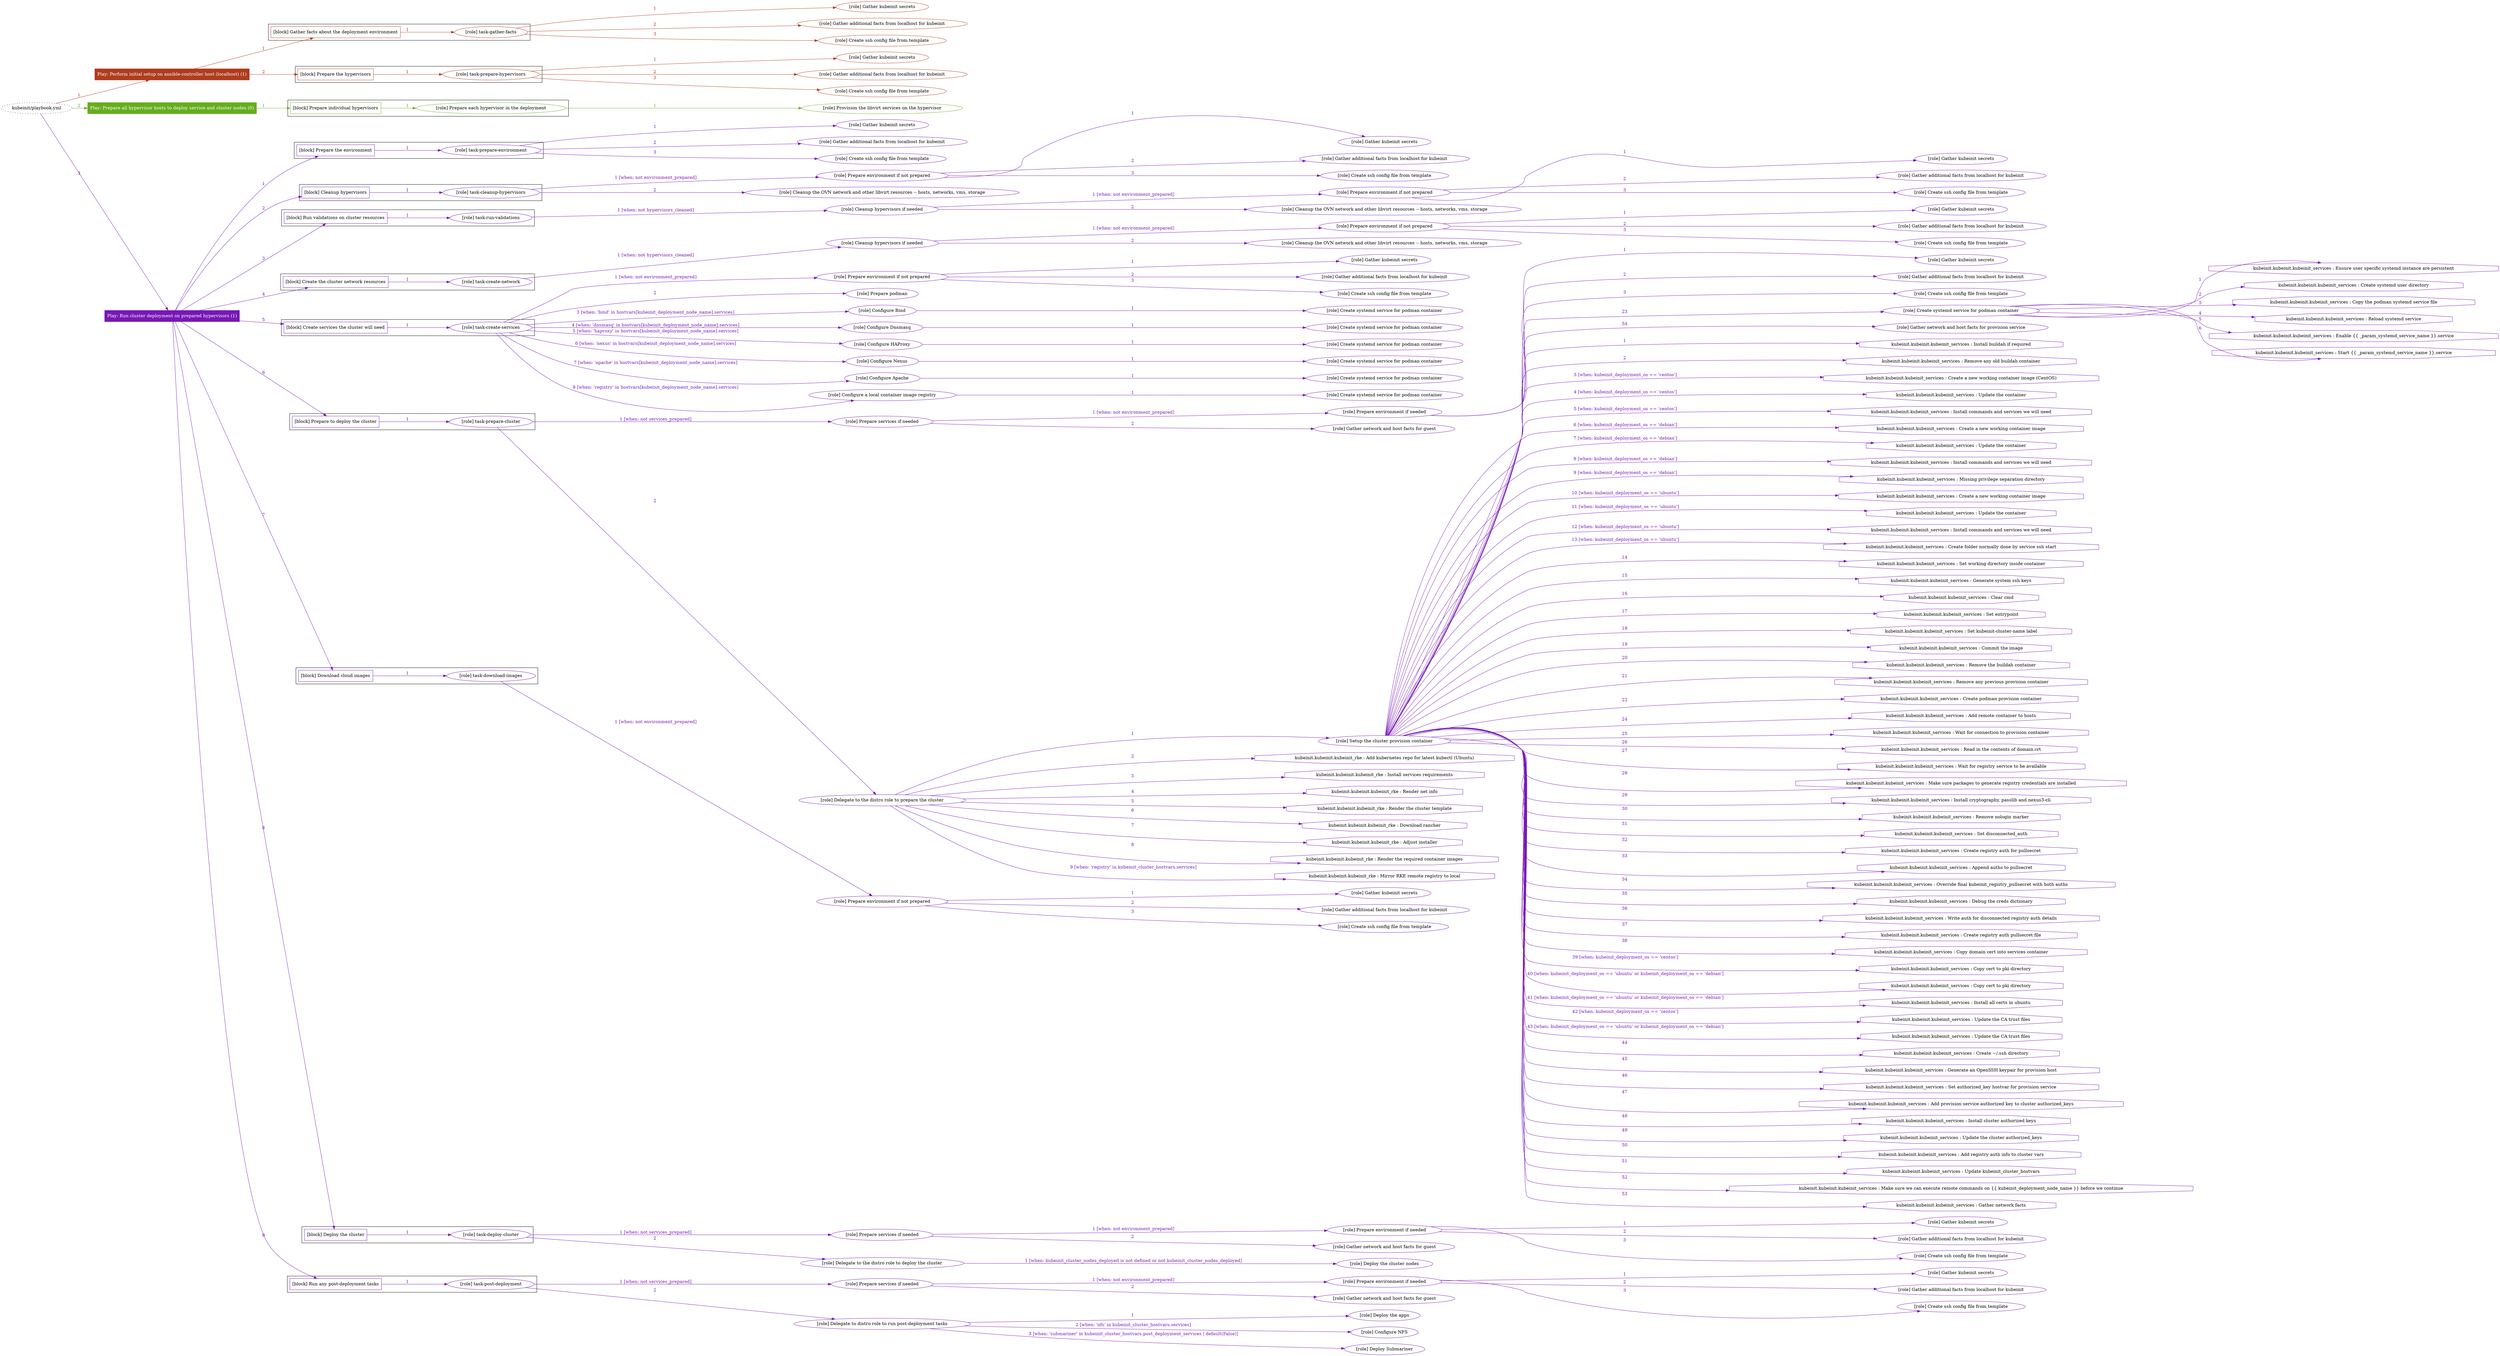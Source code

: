 digraph {
	graph [concentrate=true ordering=in rankdir=LR ratio=fill]
	edge [esep=5 sep=10]
	"kubeinit/playbook.yml" [URL="/home/runner/work/kubeinit/kubeinit/kubeinit/playbook.yml" id=playbook_047674d2 style=dotted]
	play_7caf5af6 [label="Play: Perform initial setup on ansible-controller host (localhost) (1)" URL="/home/runner/work/kubeinit/kubeinit/kubeinit/playbook.yml" color="#af3c1d" fontcolor="#ffffff" id=play_7caf5af6 shape=box style=filled tooltip=localhost]
	"kubeinit/playbook.yml" -> play_7caf5af6 [label="1 " color="#af3c1d" fontcolor="#af3c1d" id=edge_99593263 labeltooltip="1 " tooltip="1 "]
	subgraph "Gather kubeinit secrets" {
		role_10780332 [label="[role] Gather kubeinit secrets" URL="/home/runner/.ansible/collections/ansible_collections/kubeinit/kubeinit/roles/kubeinit_prepare/tasks/gather_kubeinit_facts.yml" color="#af3c1d" id=role_10780332 tooltip="Gather kubeinit secrets"]
	}
	subgraph "Gather additional facts from localhost for kubeinit" {
		role_9610410f [label="[role] Gather additional facts from localhost for kubeinit" URL="/home/runner/.ansible/collections/ansible_collections/kubeinit/kubeinit/roles/kubeinit_prepare/tasks/gather_kubeinit_facts.yml" color="#af3c1d" id=role_9610410f tooltip="Gather additional facts from localhost for kubeinit"]
	}
	subgraph "Create ssh config file from template" {
		role_4e52b282 [label="[role] Create ssh config file from template" URL="/home/runner/.ansible/collections/ansible_collections/kubeinit/kubeinit/roles/kubeinit_prepare/tasks/gather_kubeinit_facts.yml" color="#af3c1d" id=role_4e52b282 tooltip="Create ssh config file from template"]
	}
	subgraph "task-gather-facts" {
		role_54cc3acc [label="[role] task-gather-facts" URL="/home/runner/work/kubeinit/kubeinit/kubeinit/playbook.yml" color="#af3c1d" id=role_54cc3acc tooltip="task-gather-facts"]
		role_54cc3acc -> role_10780332 [label="1 " color="#af3c1d" fontcolor="#af3c1d" id=edge_e0c6c6cc labeltooltip="1 " tooltip="1 "]
		role_54cc3acc -> role_9610410f [label="2 " color="#af3c1d" fontcolor="#af3c1d" id=edge_163db34b labeltooltip="2 " tooltip="2 "]
		role_54cc3acc -> role_4e52b282 [label="3 " color="#af3c1d" fontcolor="#af3c1d" id=edge_5311d5b1 labeltooltip="3 " tooltip="3 "]
	}
	subgraph "Gather kubeinit secrets" {
		role_a71f7900 [label="[role] Gather kubeinit secrets" URL="/home/runner/.ansible/collections/ansible_collections/kubeinit/kubeinit/roles/kubeinit_prepare/tasks/gather_kubeinit_facts.yml" color="#af3c1d" id=role_a71f7900 tooltip="Gather kubeinit secrets"]
	}
	subgraph "Gather additional facts from localhost for kubeinit" {
		role_bf739544 [label="[role] Gather additional facts from localhost for kubeinit" URL="/home/runner/.ansible/collections/ansible_collections/kubeinit/kubeinit/roles/kubeinit_prepare/tasks/gather_kubeinit_facts.yml" color="#af3c1d" id=role_bf739544 tooltip="Gather additional facts from localhost for kubeinit"]
	}
	subgraph "Create ssh config file from template" {
		role_5cb9f555 [label="[role] Create ssh config file from template" URL="/home/runner/.ansible/collections/ansible_collections/kubeinit/kubeinit/roles/kubeinit_prepare/tasks/gather_kubeinit_facts.yml" color="#af3c1d" id=role_5cb9f555 tooltip="Create ssh config file from template"]
	}
	subgraph "task-prepare-hypervisors" {
		role_7da328d4 [label="[role] task-prepare-hypervisors" URL="/home/runner/work/kubeinit/kubeinit/kubeinit/playbook.yml" color="#af3c1d" id=role_7da328d4 tooltip="task-prepare-hypervisors"]
		role_7da328d4 -> role_a71f7900 [label="1 " color="#af3c1d" fontcolor="#af3c1d" id=edge_fc8e451b labeltooltip="1 " tooltip="1 "]
		role_7da328d4 -> role_bf739544 [label="2 " color="#af3c1d" fontcolor="#af3c1d" id=edge_8431e6c6 labeltooltip="2 " tooltip="2 "]
		role_7da328d4 -> role_5cb9f555 [label="3 " color="#af3c1d" fontcolor="#af3c1d" id=edge_75ade7ab labeltooltip="3 " tooltip="3 "]
	}
	subgraph "Play: Perform initial setup on ansible-controller host (localhost) (1)" {
		play_7caf5af6 -> block_02e718f4 [label=1 color="#af3c1d" fontcolor="#af3c1d" id=edge_76516165 labeltooltip=1 tooltip=1]
		subgraph cluster_block_02e718f4 {
			block_02e718f4 [label="[block] Gather facts about the deployment environment" URL="/home/runner/work/kubeinit/kubeinit/kubeinit/playbook.yml" color="#af3c1d" id=block_02e718f4 labeltooltip="Gather facts about the deployment environment" shape=box tooltip="Gather facts about the deployment environment"]
			block_02e718f4 -> role_54cc3acc [label="1 " color="#af3c1d" fontcolor="#af3c1d" id=edge_1f6137f5 labeltooltip="1 " tooltip="1 "]
		}
		play_7caf5af6 -> block_fc9e99b9 [label=2 color="#af3c1d" fontcolor="#af3c1d" id=edge_c55ea085 labeltooltip=2 tooltip=2]
		subgraph cluster_block_fc9e99b9 {
			block_fc9e99b9 [label="[block] Prepare the hypervisors" URL="/home/runner/work/kubeinit/kubeinit/kubeinit/playbook.yml" color="#af3c1d" id=block_fc9e99b9 labeltooltip="Prepare the hypervisors" shape=box tooltip="Prepare the hypervisors"]
			block_fc9e99b9 -> role_7da328d4 [label="1 " color="#af3c1d" fontcolor="#af3c1d" id=edge_93b2f2e8 labeltooltip="1 " tooltip="1 "]
		}
	}
	play_fb2813eb [label="Play: Prepare all hypervisor hosts to deploy service and cluster nodes (0)" URL="/home/runner/work/kubeinit/kubeinit/kubeinit/playbook.yml" color="#65ad1f" fontcolor="#ffffff" id=play_fb2813eb shape=box style=filled tooltip="Play: Prepare all hypervisor hosts to deploy service and cluster nodes (0)"]
	"kubeinit/playbook.yml" -> play_fb2813eb [label="2 " color="#65ad1f" fontcolor="#65ad1f" id=edge_261e0b4d labeltooltip="2 " tooltip="2 "]
	subgraph "Provision the libvirt services on the hypervisor" {
		role_de644e14 [label="[role] Provision the libvirt services on the hypervisor" URL="/home/runner/.ansible/collections/ansible_collections/kubeinit/kubeinit/roles/kubeinit_prepare/tasks/prepare_hypervisor.yml" color="#65ad1f" id=role_de644e14 tooltip="Provision the libvirt services on the hypervisor"]
	}
	subgraph "Prepare each hypervisor in the deployment" {
		role_91ee4c6f [label="[role] Prepare each hypervisor in the deployment" URL="/home/runner/work/kubeinit/kubeinit/kubeinit/playbook.yml" color="#65ad1f" id=role_91ee4c6f tooltip="Prepare each hypervisor in the deployment"]
		role_91ee4c6f -> role_de644e14 [label="1 " color="#65ad1f" fontcolor="#65ad1f" id=edge_2567449e labeltooltip="1 " tooltip="1 "]
	}
	subgraph "Play: Prepare all hypervisor hosts to deploy service and cluster nodes (0)" {
		play_fb2813eb -> block_84e69bb7 [label=1 color="#65ad1f" fontcolor="#65ad1f" id=edge_7652a898 labeltooltip=1 tooltip=1]
		subgraph cluster_block_84e69bb7 {
			block_84e69bb7 [label="[block] Prepare individual hypervisors" URL="/home/runner/work/kubeinit/kubeinit/kubeinit/playbook.yml" color="#65ad1f" id=block_84e69bb7 labeltooltip="Prepare individual hypervisors" shape=box tooltip="Prepare individual hypervisors"]
			block_84e69bb7 -> role_91ee4c6f [label="1 " color="#65ad1f" fontcolor="#65ad1f" id=edge_e6ae73ce labeltooltip="1 " tooltip="1 "]
		}
	}
	play_92397f64 [label="Play: Run cluster deployment on prepared hypervisors (1)" URL="/home/runner/work/kubeinit/kubeinit/kubeinit/playbook.yml" color="#7717b5" fontcolor="#ffffff" id=play_92397f64 shape=box style=filled tooltip=localhost]
	"kubeinit/playbook.yml" -> play_92397f64 [label="3 " color="#7717b5" fontcolor="#7717b5" id=edge_c733fdf1 labeltooltip="3 " tooltip="3 "]
	subgraph "Gather kubeinit secrets" {
		role_7412a44e [label="[role] Gather kubeinit secrets" URL="/home/runner/.ansible/collections/ansible_collections/kubeinit/kubeinit/roles/kubeinit_prepare/tasks/gather_kubeinit_facts.yml" color="#7717b5" id=role_7412a44e tooltip="Gather kubeinit secrets"]
	}
	subgraph "Gather additional facts from localhost for kubeinit" {
		role_72594dec [label="[role] Gather additional facts from localhost for kubeinit" URL="/home/runner/.ansible/collections/ansible_collections/kubeinit/kubeinit/roles/kubeinit_prepare/tasks/gather_kubeinit_facts.yml" color="#7717b5" id=role_72594dec tooltip="Gather additional facts from localhost for kubeinit"]
	}
	subgraph "Create ssh config file from template" {
		role_e448dea6 [label="[role] Create ssh config file from template" URL="/home/runner/.ansible/collections/ansible_collections/kubeinit/kubeinit/roles/kubeinit_prepare/tasks/gather_kubeinit_facts.yml" color="#7717b5" id=role_e448dea6 tooltip="Create ssh config file from template"]
	}
	subgraph "task-prepare-environment" {
		role_13782f02 [label="[role] task-prepare-environment" URL="/home/runner/work/kubeinit/kubeinit/kubeinit/playbook.yml" color="#7717b5" id=role_13782f02 tooltip="task-prepare-environment"]
		role_13782f02 -> role_7412a44e [label="1 " color="#7717b5" fontcolor="#7717b5" id=edge_fc3b6bed labeltooltip="1 " tooltip="1 "]
		role_13782f02 -> role_72594dec [label="2 " color="#7717b5" fontcolor="#7717b5" id=edge_1723bb73 labeltooltip="2 " tooltip="2 "]
		role_13782f02 -> role_e448dea6 [label="3 " color="#7717b5" fontcolor="#7717b5" id=edge_bedba5df labeltooltip="3 " tooltip="3 "]
	}
	subgraph "Gather kubeinit secrets" {
		role_06110527 [label="[role] Gather kubeinit secrets" URL="/home/runner/.ansible/collections/ansible_collections/kubeinit/kubeinit/roles/kubeinit_prepare/tasks/gather_kubeinit_facts.yml" color="#7717b5" id=role_06110527 tooltip="Gather kubeinit secrets"]
	}
	subgraph "Gather additional facts from localhost for kubeinit" {
		role_de96497f [label="[role] Gather additional facts from localhost for kubeinit" URL="/home/runner/.ansible/collections/ansible_collections/kubeinit/kubeinit/roles/kubeinit_prepare/tasks/gather_kubeinit_facts.yml" color="#7717b5" id=role_de96497f tooltip="Gather additional facts from localhost for kubeinit"]
	}
	subgraph "Create ssh config file from template" {
		role_269bbfbf [label="[role] Create ssh config file from template" URL="/home/runner/.ansible/collections/ansible_collections/kubeinit/kubeinit/roles/kubeinit_prepare/tasks/gather_kubeinit_facts.yml" color="#7717b5" id=role_269bbfbf tooltip="Create ssh config file from template"]
	}
	subgraph "Prepare environment if not prepared" {
		role_766ace4c [label="[role] Prepare environment if not prepared" URL="/home/runner/.ansible/collections/ansible_collections/kubeinit/kubeinit/roles/kubeinit_prepare/tasks/cleanup_hypervisors.yml" color="#7717b5" id=role_766ace4c tooltip="Prepare environment if not prepared"]
		role_766ace4c -> role_06110527 [label="1 " color="#7717b5" fontcolor="#7717b5" id=edge_2b78ca7f labeltooltip="1 " tooltip="1 "]
		role_766ace4c -> role_de96497f [label="2 " color="#7717b5" fontcolor="#7717b5" id=edge_a3ad83eb labeltooltip="2 " tooltip="2 "]
		role_766ace4c -> role_269bbfbf [label="3 " color="#7717b5" fontcolor="#7717b5" id=edge_84206a29 labeltooltip="3 " tooltip="3 "]
	}
	subgraph "Cleanup the OVN network and other libvirt resources -- hosts, networks, vms, storage" {
		role_450564ef [label="[role] Cleanup the OVN network and other libvirt resources -- hosts, networks, vms, storage" URL="/home/runner/.ansible/collections/ansible_collections/kubeinit/kubeinit/roles/kubeinit_prepare/tasks/cleanup_hypervisors.yml" color="#7717b5" id=role_450564ef tooltip="Cleanup the OVN network and other libvirt resources -- hosts, networks, vms, storage"]
	}
	subgraph "task-cleanup-hypervisors" {
		role_03d1270f [label="[role] task-cleanup-hypervisors" URL="/home/runner/work/kubeinit/kubeinit/kubeinit/playbook.yml" color="#7717b5" id=role_03d1270f tooltip="task-cleanup-hypervisors"]
		role_03d1270f -> role_766ace4c [label="1 [when: not environment_prepared]" color="#7717b5" fontcolor="#7717b5" id=edge_bb1eb53d labeltooltip="1 [when: not environment_prepared]" tooltip="1 [when: not environment_prepared]"]
		role_03d1270f -> role_450564ef [label="2 " color="#7717b5" fontcolor="#7717b5" id=edge_a31d923f labeltooltip="2 " tooltip="2 "]
	}
	subgraph "Gather kubeinit secrets" {
		role_12f43926 [label="[role] Gather kubeinit secrets" URL="/home/runner/.ansible/collections/ansible_collections/kubeinit/kubeinit/roles/kubeinit_prepare/tasks/gather_kubeinit_facts.yml" color="#7717b5" id=role_12f43926 tooltip="Gather kubeinit secrets"]
	}
	subgraph "Gather additional facts from localhost for kubeinit" {
		role_e5b9f784 [label="[role] Gather additional facts from localhost for kubeinit" URL="/home/runner/.ansible/collections/ansible_collections/kubeinit/kubeinit/roles/kubeinit_prepare/tasks/gather_kubeinit_facts.yml" color="#7717b5" id=role_e5b9f784 tooltip="Gather additional facts from localhost for kubeinit"]
	}
	subgraph "Create ssh config file from template" {
		role_d847c27f [label="[role] Create ssh config file from template" URL="/home/runner/.ansible/collections/ansible_collections/kubeinit/kubeinit/roles/kubeinit_prepare/tasks/gather_kubeinit_facts.yml" color="#7717b5" id=role_d847c27f tooltip="Create ssh config file from template"]
	}
	subgraph "Prepare environment if not prepared" {
		role_c973817f [label="[role] Prepare environment if not prepared" URL="/home/runner/.ansible/collections/ansible_collections/kubeinit/kubeinit/roles/kubeinit_prepare/tasks/cleanup_hypervisors.yml" color="#7717b5" id=role_c973817f tooltip="Prepare environment if not prepared"]
		role_c973817f -> role_12f43926 [label="1 " color="#7717b5" fontcolor="#7717b5" id=edge_eae3f8aa labeltooltip="1 " tooltip="1 "]
		role_c973817f -> role_e5b9f784 [label="2 " color="#7717b5" fontcolor="#7717b5" id=edge_4d0775f8 labeltooltip="2 " tooltip="2 "]
		role_c973817f -> role_d847c27f [label="3 " color="#7717b5" fontcolor="#7717b5" id=edge_bad64043 labeltooltip="3 " tooltip="3 "]
	}
	subgraph "Cleanup the OVN network and other libvirt resources -- hosts, networks, vms, storage" {
		role_677d8edf [label="[role] Cleanup the OVN network and other libvirt resources -- hosts, networks, vms, storage" URL="/home/runner/.ansible/collections/ansible_collections/kubeinit/kubeinit/roles/kubeinit_prepare/tasks/cleanup_hypervisors.yml" color="#7717b5" id=role_677d8edf tooltip="Cleanup the OVN network and other libvirt resources -- hosts, networks, vms, storage"]
	}
	subgraph "Cleanup hypervisors if needed" {
		role_8d8236f9 [label="[role] Cleanup hypervisors if needed" URL="/home/runner/.ansible/collections/ansible_collections/kubeinit/kubeinit/roles/kubeinit_validations/tasks/main.yml" color="#7717b5" id=role_8d8236f9 tooltip="Cleanup hypervisors if needed"]
		role_8d8236f9 -> role_c973817f [label="1 [when: not environment_prepared]" color="#7717b5" fontcolor="#7717b5" id=edge_064dd476 labeltooltip="1 [when: not environment_prepared]" tooltip="1 [when: not environment_prepared]"]
		role_8d8236f9 -> role_677d8edf [label="2 " color="#7717b5" fontcolor="#7717b5" id=edge_9d413f3a labeltooltip="2 " tooltip="2 "]
	}
	subgraph "task-run-validations" {
		role_a83d4b71 [label="[role] task-run-validations" URL="/home/runner/work/kubeinit/kubeinit/kubeinit/playbook.yml" color="#7717b5" id=role_a83d4b71 tooltip="task-run-validations"]
		role_a83d4b71 -> role_8d8236f9 [label="1 [when: not hypervisors_cleaned]" color="#7717b5" fontcolor="#7717b5" id=edge_130e6f46 labeltooltip="1 [when: not hypervisors_cleaned]" tooltip="1 [when: not hypervisors_cleaned]"]
	}
	subgraph "Gather kubeinit secrets" {
		role_7ffd1e8a [label="[role] Gather kubeinit secrets" URL="/home/runner/.ansible/collections/ansible_collections/kubeinit/kubeinit/roles/kubeinit_prepare/tasks/gather_kubeinit_facts.yml" color="#7717b5" id=role_7ffd1e8a tooltip="Gather kubeinit secrets"]
	}
	subgraph "Gather additional facts from localhost for kubeinit" {
		role_50797049 [label="[role] Gather additional facts from localhost for kubeinit" URL="/home/runner/.ansible/collections/ansible_collections/kubeinit/kubeinit/roles/kubeinit_prepare/tasks/gather_kubeinit_facts.yml" color="#7717b5" id=role_50797049 tooltip="Gather additional facts from localhost for kubeinit"]
	}
	subgraph "Create ssh config file from template" {
		role_2d8ef92d [label="[role] Create ssh config file from template" URL="/home/runner/.ansible/collections/ansible_collections/kubeinit/kubeinit/roles/kubeinit_prepare/tasks/gather_kubeinit_facts.yml" color="#7717b5" id=role_2d8ef92d tooltip="Create ssh config file from template"]
	}
	subgraph "Prepare environment if not prepared" {
		role_7b7d527b [label="[role] Prepare environment if not prepared" URL="/home/runner/.ansible/collections/ansible_collections/kubeinit/kubeinit/roles/kubeinit_prepare/tasks/cleanup_hypervisors.yml" color="#7717b5" id=role_7b7d527b tooltip="Prepare environment if not prepared"]
		role_7b7d527b -> role_7ffd1e8a [label="1 " color="#7717b5" fontcolor="#7717b5" id=edge_070ba0f3 labeltooltip="1 " tooltip="1 "]
		role_7b7d527b -> role_50797049 [label="2 " color="#7717b5" fontcolor="#7717b5" id=edge_16b6dbf0 labeltooltip="2 " tooltip="2 "]
		role_7b7d527b -> role_2d8ef92d [label="3 " color="#7717b5" fontcolor="#7717b5" id=edge_9159df69 labeltooltip="3 " tooltip="3 "]
	}
	subgraph "Cleanup the OVN network and other libvirt resources -- hosts, networks, vms, storage" {
		role_4a8911d1 [label="[role] Cleanup the OVN network and other libvirt resources -- hosts, networks, vms, storage" URL="/home/runner/.ansible/collections/ansible_collections/kubeinit/kubeinit/roles/kubeinit_prepare/tasks/cleanup_hypervisors.yml" color="#7717b5" id=role_4a8911d1 tooltip="Cleanup the OVN network and other libvirt resources -- hosts, networks, vms, storage"]
	}
	subgraph "Cleanup hypervisors if needed" {
		role_6a56b291 [label="[role] Cleanup hypervisors if needed" URL="/home/runner/.ansible/collections/ansible_collections/kubeinit/kubeinit/roles/kubeinit_libvirt/tasks/create_network.yml" color="#7717b5" id=role_6a56b291 tooltip="Cleanup hypervisors if needed"]
		role_6a56b291 -> role_7b7d527b [label="1 [when: not environment_prepared]" color="#7717b5" fontcolor="#7717b5" id=edge_9e07d21f labeltooltip="1 [when: not environment_prepared]" tooltip="1 [when: not environment_prepared]"]
		role_6a56b291 -> role_4a8911d1 [label="2 " color="#7717b5" fontcolor="#7717b5" id=edge_9c655bd0 labeltooltip="2 " tooltip="2 "]
	}
	subgraph "task-create-network" {
		role_9656777f [label="[role] task-create-network" URL="/home/runner/work/kubeinit/kubeinit/kubeinit/playbook.yml" color="#7717b5" id=role_9656777f tooltip="task-create-network"]
		role_9656777f -> role_6a56b291 [label="1 [when: not hypervisors_cleaned]" color="#7717b5" fontcolor="#7717b5" id=edge_c30c4cce labeltooltip="1 [when: not hypervisors_cleaned]" tooltip="1 [when: not hypervisors_cleaned]"]
	}
	subgraph "Gather kubeinit secrets" {
		role_f9244297 [label="[role] Gather kubeinit secrets" URL="/home/runner/.ansible/collections/ansible_collections/kubeinit/kubeinit/roles/kubeinit_prepare/tasks/gather_kubeinit_facts.yml" color="#7717b5" id=role_f9244297 tooltip="Gather kubeinit secrets"]
	}
	subgraph "Gather additional facts from localhost for kubeinit" {
		role_524dd59c [label="[role] Gather additional facts from localhost for kubeinit" URL="/home/runner/.ansible/collections/ansible_collections/kubeinit/kubeinit/roles/kubeinit_prepare/tasks/gather_kubeinit_facts.yml" color="#7717b5" id=role_524dd59c tooltip="Gather additional facts from localhost for kubeinit"]
	}
	subgraph "Create ssh config file from template" {
		role_41f8cd67 [label="[role] Create ssh config file from template" URL="/home/runner/.ansible/collections/ansible_collections/kubeinit/kubeinit/roles/kubeinit_prepare/tasks/gather_kubeinit_facts.yml" color="#7717b5" id=role_41f8cd67 tooltip="Create ssh config file from template"]
	}
	subgraph "Prepare environment if not prepared" {
		role_977aa3bc [label="[role] Prepare environment if not prepared" URL="/home/runner/.ansible/collections/ansible_collections/kubeinit/kubeinit/roles/kubeinit_services/tasks/main.yml" color="#7717b5" id=role_977aa3bc tooltip="Prepare environment if not prepared"]
		role_977aa3bc -> role_f9244297 [label="1 " color="#7717b5" fontcolor="#7717b5" id=edge_2fc207ef labeltooltip="1 " tooltip="1 "]
		role_977aa3bc -> role_524dd59c [label="2 " color="#7717b5" fontcolor="#7717b5" id=edge_a9bfb692 labeltooltip="2 " tooltip="2 "]
		role_977aa3bc -> role_41f8cd67 [label="3 " color="#7717b5" fontcolor="#7717b5" id=edge_d0e274ba labeltooltip="3 " tooltip="3 "]
	}
	subgraph "Prepare podman" {
		role_3921ac19 [label="[role] Prepare podman" URL="/home/runner/.ansible/collections/ansible_collections/kubeinit/kubeinit/roles/kubeinit_services/tasks/00_create_service_pod.yml" color="#7717b5" id=role_3921ac19 tooltip="Prepare podman"]
	}
	subgraph "Create systemd service for podman container" {
		role_cbf60b69 [label="[role] Create systemd service for podman container" URL="/home/runner/.ansible/collections/ansible_collections/kubeinit/kubeinit/roles/kubeinit_bind/tasks/main.yml" color="#7717b5" id=role_cbf60b69 tooltip="Create systemd service for podman container"]
	}
	subgraph "Configure Bind" {
		role_0bb11aa6 [label="[role] Configure Bind" URL="/home/runner/.ansible/collections/ansible_collections/kubeinit/kubeinit/roles/kubeinit_services/tasks/start_services_containers.yml" color="#7717b5" id=role_0bb11aa6 tooltip="Configure Bind"]
		role_0bb11aa6 -> role_cbf60b69 [label="1 " color="#7717b5" fontcolor="#7717b5" id=edge_293317e9 labeltooltip="1 " tooltip="1 "]
	}
	subgraph "Create systemd service for podman container" {
		role_5c085862 [label="[role] Create systemd service for podman container" URL="/home/runner/.ansible/collections/ansible_collections/kubeinit/kubeinit/roles/kubeinit_dnsmasq/tasks/main.yml" color="#7717b5" id=role_5c085862 tooltip="Create systemd service for podman container"]
	}
	subgraph "Configure Dnsmasq" {
		role_8fc7db9d [label="[role] Configure Dnsmasq" URL="/home/runner/.ansible/collections/ansible_collections/kubeinit/kubeinit/roles/kubeinit_services/tasks/start_services_containers.yml" color="#7717b5" id=role_8fc7db9d tooltip="Configure Dnsmasq"]
		role_8fc7db9d -> role_5c085862 [label="1 " color="#7717b5" fontcolor="#7717b5" id=edge_8fe61859 labeltooltip="1 " tooltip="1 "]
	}
	subgraph "Create systemd service for podman container" {
		role_0b8f8b88 [label="[role] Create systemd service for podman container" URL="/home/runner/.ansible/collections/ansible_collections/kubeinit/kubeinit/roles/kubeinit_haproxy/tasks/main.yml" color="#7717b5" id=role_0b8f8b88 tooltip="Create systemd service for podman container"]
	}
	subgraph "Configure HAProxy" {
		role_c39e05fc [label="[role] Configure HAProxy" URL="/home/runner/.ansible/collections/ansible_collections/kubeinit/kubeinit/roles/kubeinit_services/tasks/start_services_containers.yml" color="#7717b5" id=role_c39e05fc tooltip="Configure HAProxy"]
		role_c39e05fc -> role_0b8f8b88 [label="1 " color="#7717b5" fontcolor="#7717b5" id=edge_8402bb62 labeltooltip="1 " tooltip="1 "]
	}
	subgraph "Create systemd service for podman container" {
		role_3667c36f [label="[role] Create systemd service for podman container" URL="/home/runner/.ansible/collections/ansible_collections/kubeinit/kubeinit/roles/kubeinit_nexus/tasks/main.yml" color="#7717b5" id=role_3667c36f tooltip="Create systemd service for podman container"]
	}
	subgraph "Configure Nexus" {
		role_e8ded1b9 [label="[role] Configure Nexus" URL="/home/runner/.ansible/collections/ansible_collections/kubeinit/kubeinit/roles/kubeinit_services/tasks/start_services_containers.yml" color="#7717b5" id=role_e8ded1b9 tooltip="Configure Nexus"]
		role_e8ded1b9 -> role_3667c36f [label="1 " color="#7717b5" fontcolor="#7717b5" id=edge_90ef884a labeltooltip="1 " tooltip="1 "]
	}
	subgraph "Create systemd service for podman container" {
		role_44f94f27 [label="[role] Create systemd service for podman container" URL="/home/runner/.ansible/collections/ansible_collections/kubeinit/kubeinit/roles/kubeinit_apache/tasks/main.yml" color="#7717b5" id=role_44f94f27 tooltip="Create systemd service for podman container"]
	}
	subgraph "Configure Apache" {
		role_97dc9d63 [label="[role] Configure Apache" URL="/home/runner/.ansible/collections/ansible_collections/kubeinit/kubeinit/roles/kubeinit_services/tasks/start_services_containers.yml" color="#7717b5" id=role_97dc9d63 tooltip="Configure Apache"]
		role_97dc9d63 -> role_44f94f27 [label="1 " color="#7717b5" fontcolor="#7717b5" id=edge_6ed35bcc labeltooltip="1 " tooltip="1 "]
	}
	subgraph "Create systemd service for podman container" {
		role_6053060c [label="[role] Create systemd service for podman container" URL="/home/runner/.ansible/collections/ansible_collections/kubeinit/kubeinit/roles/kubeinit_registry/tasks/main.yml" color="#7717b5" id=role_6053060c tooltip="Create systemd service for podman container"]
	}
	subgraph "Configure a local container image registry" {
		role_8e8f6d19 [label="[role] Configure a local container image registry" URL="/home/runner/.ansible/collections/ansible_collections/kubeinit/kubeinit/roles/kubeinit_services/tasks/start_services_containers.yml" color="#7717b5" id=role_8e8f6d19 tooltip="Configure a local container image registry"]
		role_8e8f6d19 -> role_6053060c [label="1 " color="#7717b5" fontcolor="#7717b5" id=edge_42e380e2 labeltooltip="1 " tooltip="1 "]
	}
	subgraph "task-create-services" {
		role_f399d059 [label="[role] task-create-services" URL="/home/runner/work/kubeinit/kubeinit/kubeinit/playbook.yml" color="#7717b5" id=role_f399d059 tooltip="task-create-services"]
		role_f399d059 -> role_977aa3bc [label="1 [when: not environment_prepared]" color="#7717b5" fontcolor="#7717b5" id=edge_1a04dff6 labeltooltip="1 [when: not environment_prepared]" tooltip="1 [when: not environment_prepared]"]
		role_f399d059 -> role_3921ac19 [label="2 " color="#7717b5" fontcolor="#7717b5" id=edge_c9408076 labeltooltip="2 " tooltip="2 "]
		role_f399d059 -> role_0bb11aa6 [label="3 [when: 'bind' in hostvars[kubeinit_deployment_node_name].services]" color="#7717b5" fontcolor="#7717b5" id=edge_f4981d43 labeltooltip="3 [when: 'bind' in hostvars[kubeinit_deployment_node_name].services]" tooltip="3 [when: 'bind' in hostvars[kubeinit_deployment_node_name].services]"]
		role_f399d059 -> role_8fc7db9d [label="4 [when: 'dnsmasq' in hostvars[kubeinit_deployment_node_name].services]" color="#7717b5" fontcolor="#7717b5" id=edge_b1613b6b labeltooltip="4 [when: 'dnsmasq' in hostvars[kubeinit_deployment_node_name].services]" tooltip="4 [when: 'dnsmasq' in hostvars[kubeinit_deployment_node_name].services]"]
		role_f399d059 -> role_c39e05fc [label="5 [when: 'haproxy' in hostvars[kubeinit_deployment_node_name].services]" color="#7717b5" fontcolor="#7717b5" id=edge_4b65192a labeltooltip="5 [when: 'haproxy' in hostvars[kubeinit_deployment_node_name].services]" tooltip="5 [when: 'haproxy' in hostvars[kubeinit_deployment_node_name].services]"]
		role_f399d059 -> role_e8ded1b9 [label="6 [when: 'nexus' in hostvars[kubeinit_deployment_node_name].services]" color="#7717b5" fontcolor="#7717b5" id=edge_6ff62437 labeltooltip="6 [when: 'nexus' in hostvars[kubeinit_deployment_node_name].services]" tooltip="6 [when: 'nexus' in hostvars[kubeinit_deployment_node_name].services]"]
		role_f399d059 -> role_97dc9d63 [label="7 [when: 'apache' in hostvars[kubeinit_deployment_node_name].services]" color="#7717b5" fontcolor="#7717b5" id=edge_08e85095 labeltooltip="7 [when: 'apache' in hostvars[kubeinit_deployment_node_name].services]" tooltip="7 [when: 'apache' in hostvars[kubeinit_deployment_node_name].services]"]
		role_f399d059 -> role_8e8f6d19 [label="8 [when: 'registry' in hostvars[kubeinit_deployment_node_name].services]" color="#7717b5" fontcolor="#7717b5" id=edge_0d5320c1 labeltooltip="8 [when: 'registry' in hostvars[kubeinit_deployment_node_name].services]" tooltip="8 [when: 'registry' in hostvars[kubeinit_deployment_node_name].services]"]
	}
	subgraph "Gather kubeinit secrets" {
		role_babb695a [label="[role] Gather kubeinit secrets" URL="/home/runner/.ansible/collections/ansible_collections/kubeinit/kubeinit/roles/kubeinit_prepare/tasks/gather_kubeinit_facts.yml" color="#7717b5" id=role_babb695a tooltip="Gather kubeinit secrets"]
	}
	subgraph "Gather additional facts from localhost for kubeinit" {
		role_ae3b91a6 [label="[role] Gather additional facts from localhost for kubeinit" URL="/home/runner/.ansible/collections/ansible_collections/kubeinit/kubeinit/roles/kubeinit_prepare/tasks/gather_kubeinit_facts.yml" color="#7717b5" id=role_ae3b91a6 tooltip="Gather additional facts from localhost for kubeinit"]
	}
	subgraph "Create ssh config file from template" {
		role_345c405d [label="[role] Create ssh config file from template" URL="/home/runner/.ansible/collections/ansible_collections/kubeinit/kubeinit/roles/kubeinit_prepare/tasks/gather_kubeinit_facts.yml" color="#7717b5" id=role_345c405d tooltip="Create ssh config file from template"]
	}
	subgraph "Prepare environment if needed" {
		role_676addc4 [label="[role] Prepare environment if needed" URL="/home/runner/.ansible/collections/ansible_collections/kubeinit/kubeinit/roles/kubeinit_services/tasks/prepare_services.yml" color="#7717b5" id=role_676addc4 tooltip="Prepare environment if needed"]
		role_676addc4 -> role_babb695a [label="1 " color="#7717b5" fontcolor="#7717b5" id=edge_21fc9d42 labeltooltip="1 " tooltip="1 "]
		role_676addc4 -> role_ae3b91a6 [label="2 " color="#7717b5" fontcolor="#7717b5" id=edge_6e3f7a22 labeltooltip="2 " tooltip="2 "]
		role_676addc4 -> role_345c405d [label="3 " color="#7717b5" fontcolor="#7717b5" id=edge_5a1247c6 labeltooltip="3 " tooltip="3 "]
	}
	subgraph "Gather network and host facts for guest" {
		role_cac897b2 [label="[role] Gather network and host facts for guest" URL="/home/runner/.ansible/collections/ansible_collections/kubeinit/kubeinit/roles/kubeinit_services/tasks/prepare_services.yml" color="#7717b5" id=role_cac897b2 tooltip="Gather network and host facts for guest"]
	}
	subgraph "Prepare services if needed" {
		role_f56fd4ef [label="[role] Prepare services if needed" URL="/home/runner/.ansible/collections/ansible_collections/kubeinit/kubeinit/roles/kubeinit_prepare/tasks/prepare_cluster.yml" color="#7717b5" id=role_f56fd4ef tooltip="Prepare services if needed"]
		role_f56fd4ef -> role_676addc4 [label="1 [when: not environment_prepared]" color="#7717b5" fontcolor="#7717b5" id=edge_cdd353e8 labeltooltip="1 [when: not environment_prepared]" tooltip="1 [when: not environment_prepared]"]
		role_f56fd4ef -> role_cac897b2 [label="2 " color="#7717b5" fontcolor="#7717b5" id=edge_44ee68e9 labeltooltip="2 " tooltip="2 "]
	}
	subgraph "Create systemd service for podman container" {
		role_86c38258 [label="[role] Create systemd service for podman container" URL="/home/runner/.ansible/collections/ansible_collections/kubeinit/kubeinit/roles/kubeinit_services/tasks/create_provision_container.yml" color="#7717b5" id=role_86c38258 tooltip="Create systemd service for podman container"]
		task_8a2c2b6a [label="kubeinit.kubeinit.kubeinit_services : Ensure user specific systemd instance are persistent" URL="/home/runner/.ansible/collections/ansible_collections/kubeinit/kubeinit/roles/kubeinit_services/tasks/create_managed_service.yml" color="#7717b5" id=task_8a2c2b6a shape=octagon tooltip="kubeinit.kubeinit.kubeinit_services : Ensure user specific systemd instance are persistent"]
		role_86c38258 -> task_8a2c2b6a [label="1 " color="#7717b5" fontcolor="#7717b5" id=edge_3b71b153 labeltooltip="1 " tooltip="1 "]
		task_232f4aea [label="kubeinit.kubeinit.kubeinit_services : Create systemd user directory" URL="/home/runner/.ansible/collections/ansible_collections/kubeinit/kubeinit/roles/kubeinit_services/tasks/create_managed_service.yml" color="#7717b5" id=task_232f4aea shape=octagon tooltip="kubeinit.kubeinit.kubeinit_services : Create systemd user directory"]
		role_86c38258 -> task_232f4aea [label="2 " color="#7717b5" fontcolor="#7717b5" id=edge_15dce9c2 labeltooltip="2 " tooltip="2 "]
		task_259f3791 [label="kubeinit.kubeinit.kubeinit_services : Copy the podman systemd service file" URL="/home/runner/.ansible/collections/ansible_collections/kubeinit/kubeinit/roles/kubeinit_services/tasks/create_managed_service.yml" color="#7717b5" id=task_259f3791 shape=octagon tooltip="kubeinit.kubeinit.kubeinit_services : Copy the podman systemd service file"]
		role_86c38258 -> task_259f3791 [label="3 " color="#7717b5" fontcolor="#7717b5" id=edge_5952c206 labeltooltip="3 " tooltip="3 "]
		task_38b0ee2c [label="kubeinit.kubeinit.kubeinit_services : Reload systemd service" URL="/home/runner/.ansible/collections/ansible_collections/kubeinit/kubeinit/roles/kubeinit_services/tasks/create_managed_service.yml" color="#7717b5" id=task_38b0ee2c shape=octagon tooltip="kubeinit.kubeinit.kubeinit_services : Reload systemd service"]
		role_86c38258 -> task_38b0ee2c [label="4 " color="#7717b5" fontcolor="#7717b5" id=edge_a97a5e1b labeltooltip="4 " tooltip="4 "]
		task_db381fb9 [label="kubeinit.kubeinit.kubeinit_services : Enable {{ _param_systemd_service_name }}.service" URL="/home/runner/.ansible/collections/ansible_collections/kubeinit/kubeinit/roles/kubeinit_services/tasks/create_managed_service.yml" color="#7717b5" id=task_db381fb9 shape=octagon tooltip="kubeinit.kubeinit.kubeinit_services : Enable {{ _param_systemd_service_name }}.service"]
		role_86c38258 -> task_db381fb9 [label="5 " color="#7717b5" fontcolor="#7717b5" id=edge_227b71c5 labeltooltip="5 " tooltip="5 "]
		task_83383582 [label="kubeinit.kubeinit.kubeinit_services : Start {{ _param_systemd_service_name }}.service" URL="/home/runner/.ansible/collections/ansible_collections/kubeinit/kubeinit/roles/kubeinit_services/tasks/create_managed_service.yml" color="#7717b5" id=task_83383582 shape=octagon tooltip="kubeinit.kubeinit.kubeinit_services : Start {{ _param_systemd_service_name }}.service"]
		role_86c38258 -> task_83383582 [label="6 " color="#7717b5" fontcolor="#7717b5" id=edge_99931e63 labeltooltip="6 " tooltip="6 "]
	}
	subgraph "Gather network and host facts for provision service" {
		role_6c26b8c4 [label="[role] Gather network and host facts for provision service" URL="/home/runner/.ansible/collections/ansible_collections/kubeinit/kubeinit/roles/kubeinit_services/tasks/create_provision_container.yml" color="#7717b5" id=role_6c26b8c4 tooltip="Gather network and host facts for provision service"]
	}
	subgraph "Setup the cluster provision container" {
		role_5829fb94 [label="[role] Setup the cluster provision container" URL="/home/runner/.ansible/collections/ansible_collections/kubeinit/kubeinit/roles/kubeinit_rke/tasks/prepare_cluster.yml" color="#7717b5" id=role_5829fb94 tooltip="Setup the cluster provision container"]
		task_dc1071eb [label="kubeinit.kubeinit.kubeinit_services : Install buildah if required" URL="/home/runner/.ansible/collections/ansible_collections/kubeinit/kubeinit/roles/kubeinit_services/tasks/create_provision_container.yml" color="#7717b5" id=task_dc1071eb shape=octagon tooltip="kubeinit.kubeinit.kubeinit_services : Install buildah if required"]
		role_5829fb94 -> task_dc1071eb [label="1 " color="#7717b5" fontcolor="#7717b5" id=edge_969287a4 labeltooltip="1 " tooltip="1 "]
		task_c73d5435 [label="kubeinit.kubeinit.kubeinit_services : Remove any old buildah container" URL="/home/runner/.ansible/collections/ansible_collections/kubeinit/kubeinit/roles/kubeinit_services/tasks/create_provision_container.yml" color="#7717b5" id=task_c73d5435 shape=octagon tooltip="kubeinit.kubeinit.kubeinit_services : Remove any old buildah container"]
		role_5829fb94 -> task_c73d5435 [label="2 " color="#7717b5" fontcolor="#7717b5" id=edge_2b544d19 labeltooltip="2 " tooltip="2 "]
		task_b9b63883 [label="kubeinit.kubeinit.kubeinit_services : Create a new working container image (CentOS)" URL="/home/runner/.ansible/collections/ansible_collections/kubeinit/kubeinit/roles/kubeinit_services/tasks/create_provision_container.yml" color="#7717b5" id=task_b9b63883 shape=octagon tooltip="kubeinit.kubeinit.kubeinit_services : Create a new working container image (CentOS)"]
		role_5829fb94 -> task_b9b63883 [label="3 [when: kubeinit_deployment_os == 'centos']" color="#7717b5" fontcolor="#7717b5" id=edge_0c2782f8 labeltooltip="3 [when: kubeinit_deployment_os == 'centos']" tooltip="3 [when: kubeinit_deployment_os == 'centos']"]
		task_9828fcc2 [label="kubeinit.kubeinit.kubeinit_services : Update the container" URL="/home/runner/.ansible/collections/ansible_collections/kubeinit/kubeinit/roles/kubeinit_services/tasks/create_provision_container.yml" color="#7717b5" id=task_9828fcc2 shape=octagon tooltip="kubeinit.kubeinit.kubeinit_services : Update the container"]
		role_5829fb94 -> task_9828fcc2 [label="4 [when: kubeinit_deployment_os == 'centos']" color="#7717b5" fontcolor="#7717b5" id=edge_14fc93dd labeltooltip="4 [when: kubeinit_deployment_os == 'centos']" tooltip="4 [when: kubeinit_deployment_os == 'centos']"]
		task_2a5c2599 [label="kubeinit.kubeinit.kubeinit_services : Install commands and services we will need" URL="/home/runner/.ansible/collections/ansible_collections/kubeinit/kubeinit/roles/kubeinit_services/tasks/create_provision_container.yml" color="#7717b5" id=task_2a5c2599 shape=octagon tooltip="kubeinit.kubeinit.kubeinit_services : Install commands and services we will need"]
		role_5829fb94 -> task_2a5c2599 [label="5 [when: kubeinit_deployment_os == 'centos']" color="#7717b5" fontcolor="#7717b5" id=edge_05bca29d labeltooltip="5 [when: kubeinit_deployment_os == 'centos']" tooltip="5 [when: kubeinit_deployment_os == 'centos']"]
		task_ad6bc436 [label="kubeinit.kubeinit.kubeinit_services : Create a new working container image" URL="/home/runner/.ansible/collections/ansible_collections/kubeinit/kubeinit/roles/kubeinit_services/tasks/create_provision_container.yml" color="#7717b5" id=task_ad6bc436 shape=octagon tooltip="kubeinit.kubeinit.kubeinit_services : Create a new working container image"]
		role_5829fb94 -> task_ad6bc436 [label="6 [when: kubeinit_deployment_os == 'debian']" color="#7717b5" fontcolor="#7717b5" id=edge_182d3262 labeltooltip="6 [when: kubeinit_deployment_os == 'debian']" tooltip="6 [when: kubeinit_deployment_os == 'debian']"]
		task_d0757207 [label="kubeinit.kubeinit.kubeinit_services : Update the container" URL="/home/runner/.ansible/collections/ansible_collections/kubeinit/kubeinit/roles/kubeinit_services/tasks/create_provision_container.yml" color="#7717b5" id=task_d0757207 shape=octagon tooltip="kubeinit.kubeinit.kubeinit_services : Update the container"]
		role_5829fb94 -> task_d0757207 [label="7 [when: kubeinit_deployment_os == 'debian']" color="#7717b5" fontcolor="#7717b5" id=edge_a4353389 labeltooltip="7 [when: kubeinit_deployment_os == 'debian']" tooltip="7 [when: kubeinit_deployment_os == 'debian']"]
		task_fd0aacef [label="kubeinit.kubeinit.kubeinit_services : Install commands and services we will need" URL="/home/runner/.ansible/collections/ansible_collections/kubeinit/kubeinit/roles/kubeinit_services/tasks/create_provision_container.yml" color="#7717b5" id=task_fd0aacef shape=octagon tooltip="kubeinit.kubeinit.kubeinit_services : Install commands and services we will need"]
		role_5829fb94 -> task_fd0aacef [label="8 [when: kubeinit_deployment_os == 'debian']" color="#7717b5" fontcolor="#7717b5" id=edge_acd34562 labeltooltip="8 [when: kubeinit_deployment_os == 'debian']" tooltip="8 [when: kubeinit_deployment_os == 'debian']"]
		task_f8c20617 [label="kubeinit.kubeinit.kubeinit_services : Missing privilege separation directory" URL="/home/runner/.ansible/collections/ansible_collections/kubeinit/kubeinit/roles/kubeinit_services/tasks/create_provision_container.yml" color="#7717b5" id=task_f8c20617 shape=octagon tooltip="kubeinit.kubeinit.kubeinit_services : Missing privilege separation directory"]
		role_5829fb94 -> task_f8c20617 [label="9 [when: kubeinit_deployment_os == 'debian']" color="#7717b5" fontcolor="#7717b5" id=edge_fdc12e44 labeltooltip="9 [when: kubeinit_deployment_os == 'debian']" tooltip="9 [when: kubeinit_deployment_os == 'debian']"]
		task_39f1ccf5 [label="kubeinit.kubeinit.kubeinit_services : Create a new working container image" URL="/home/runner/.ansible/collections/ansible_collections/kubeinit/kubeinit/roles/kubeinit_services/tasks/create_provision_container.yml" color="#7717b5" id=task_39f1ccf5 shape=octagon tooltip="kubeinit.kubeinit.kubeinit_services : Create a new working container image"]
		role_5829fb94 -> task_39f1ccf5 [label="10 [when: kubeinit_deployment_os == 'ubuntu']" color="#7717b5" fontcolor="#7717b5" id=edge_e137335d labeltooltip="10 [when: kubeinit_deployment_os == 'ubuntu']" tooltip="10 [when: kubeinit_deployment_os == 'ubuntu']"]
		task_9466efed [label="kubeinit.kubeinit.kubeinit_services : Update the container" URL="/home/runner/.ansible/collections/ansible_collections/kubeinit/kubeinit/roles/kubeinit_services/tasks/create_provision_container.yml" color="#7717b5" id=task_9466efed shape=octagon tooltip="kubeinit.kubeinit.kubeinit_services : Update the container"]
		role_5829fb94 -> task_9466efed [label="11 [when: kubeinit_deployment_os == 'ubuntu']" color="#7717b5" fontcolor="#7717b5" id=edge_5f7798fa labeltooltip="11 [when: kubeinit_deployment_os == 'ubuntu']" tooltip="11 [when: kubeinit_deployment_os == 'ubuntu']"]
		task_d0184459 [label="kubeinit.kubeinit.kubeinit_services : Install commands and services we will need" URL="/home/runner/.ansible/collections/ansible_collections/kubeinit/kubeinit/roles/kubeinit_services/tasks/create_provision_container.yml" color="#7717b5" id=task_d0184459 shape=octagon tooltip="kubeinit.kubeinit.kubeinit_services : Install commands and services we will need"]
		role_5829fb94 -> task_d0184459 [label="12 [when: kubeinit_deployment_os == 'ubuntu']" color="#7717b5" fontcolor="#7717b5" id=edge_3b660aa4 labeltooltip="12 [when: kubeinit_deployment_os == 'ubuntu']" tooltip="12 [when: kubeinit_deployment_os == 'ubuntu']"]
		task_1f72f31a [label="kubeinit.kubeinit.kubeinit_services : Create folder normally done by service ssh start" URL="/home/runner/.ansible/collections/ansible_collections/kubeinit/kubeinit/roles/kubeinit_services/tasks/create_provision_container.yml" color="#7717b5" id=task_1f72f31a shape=octagon tooltip="kubeinit.kubeinit.kubeinit_services : Create folder normally done by service ssh start"]
		role_5829fb94 -> task_1f72f31a [label="13 [when: kubeinit_deployment_os == 'ubuntu']" color="#7717b5" fontcolor="#7717b5" id=edge_32637c9e labeltooltip="13 [when: kubeinit_deployment_os == 'ubuntu']" tooltip="13 [when: kubeinit_deployment_os == 'ubuntu']"]
		task_766d6b8f [label="kubeinit.kubeinit.kubeinit_services : Set working directory inside container" URL="/home/runner/.ansible/collections/ansible_collections/kubeinit/kubeinit/roles/kubeinit_services/tasks/create_provision_container.yml" color="#7717b5" id=task_766d6b8f shape=octagon tooltip="kubeinit.kubeinit.kubeinit_services : Set working directory inside container"]
		role_5829fb94 -> task_766d6b8f [label="14 " color="#7717b5" fontcolor="#7717b5" id=edge_c1d548a4 labeltooltip="14 " tooltip="14 "]
		task_7a1aa101 [label="kubeinit.kubeinit.kubeinit_services : Generate system ssh keys" URL="/home/runner/.ansible/collections/ansible_collections/kubeinit/kubeinit/roles/kubeinit_services/tasks/create_provision_container.yml" color="#7717b5" id=task_7a1aa101 shape=octagon tooltip="kubeinit.kubeinit.kubeinit_services : Generate system ssh keys"]
		role_5829fb94 -> task_7a1aa101 [label="15 " color="#7717b5" fontcolor="#7717b5" id=edge_ef8945db labeltooltip="15 " tooltip="15 "]
		task_4bd40042 [label="kubeinit.kubeinit.kubeinit_services : Clear cmd" URL="/home/runner/.ansible/collections/ansible_collections/kubeinit/kubeinit/roles/kubeinit_services/tasks/create_provision_container.yml" color="#7717b5" id=task_4bd40042 shape=octagon tooltip="kubeinit.kubeinit.kubeinit_services : Clear cmd"]
		role_5829fb94 -> task_4bd40042 [label="16 " color="#7717b5" fontcolor="#7717b5" id=edge_6c76f629 labeltooltip="16 " tooltip="16 "]
		task_5fd5bdc9 [label="kubeinit.kubeinit.kubeinit_services : Set entrypoint" URL="/home/runner/.ansible/collections/ansible_collections/kubeinit/kubeinit/roles/kubeinit_services/tasks/create_provision_container.yml" color="#7717b5" id=task_5fd5bdc9 shape=octagon tooltip="kubeinit.kubeinit.kubeinit_services : Set entrypoint"]
		role_5829fb94 -> task_5fd5bdc9 [label="17 " color="#7717b5" fontcolor="#7717b5" id=edge_49a5734b labeltooltip="17 " tooltip="17 "]
		task_38e390d6 [label="kubeinit.kubeinit.kubeinit_services : Set kubeinit-cluster-name label" URL="/home/runner/.ansible/collections/ansible_collections/kubeinit/kubeinit/roles/kubeinit_services/tasks/create_provision_container.yml" color="#7717b5" id=task_38e390d6 shape=octagon tooltip="kubeinit.kubeinit.kubeinit_services : Set kubeinit-cluster-name label"]
		role_5829fb94 -> task_38e390d6 [label="18 " color="#7717b5" fontcolor="#7717b5" id=edge_d6b2ce9b labeltooltip="18 " tooltip="18 "]
		task_cfb0123f [label="kubeinit.kubeinit.kubeinit_services : Commit the image" URL="/home/runner/.ansible/collections/ansible_collections/kubeinit/kubeinit/roles/kubeinit_services/tasks/create_provision_container.yml" color="#7717b5" id=task_cfb0123f shape=octagon tooltip="kubeinit.kubeinit.kubeinit_services : Commit the image"]
		role_5829fb94 -> task_cfb0123f [label="19 " color="#7717b5" fontcolor="#7717b5" id=edge_01334775 labeltooltip="19 " tooltip="19 "]
		task_04f8af03 [label="kubeinit.kubeinit.kubeinit_services : Remove the buildah container" URL="/home/runner/.ansible/collections/ansible_collections/kubeinit/kubeinit/roles/kubeinit_services/tasks/create_provision_container.yml" color="#7717b5" id=task_04f8af03 shape=octagon tooltip="kubeinit.kubeinit.kubeinit_services : Remove the buildah container"]
		role_5829fb94 -> task_04f8af03 [label="20 " color="#7717b5" fontcolor="#7717b5" id=edge_e6af8f8a labeltooltip="20 " tooltip="20 "]
		task_9c60bbf1 [label="kubeinit.kubeinit.kubeinit_services : Remove any previous provision container" URL="/home/runner/.ansible/collections/ansible_collections/kubeinit/kubeinit/roles/kubeinit_services/tasks/create_provision_container.yml" color="#7717b5" id=task_9c60bbf1 shape=octagon tooltip="kubeinit.kubeinit.kubeinit_services : Remove any previous provision container"]
		role_5829fb94 -> task_9c60bbf1 [label="21 " color="#7717b5" fontcolor="#7717b5" id=edge_31a1c04d labeltooltip="21 " tooltip="21 "]
		task_b0174e94 [label="kubeinit.kubeinit.kubeinit_services : Create podman provision container" URL="/home/runner/.ansible/collections/ansible_collections/kubeinit/kubeinit/roles/kubeinit_services/tasks/create_provision_container.yml" color="#7717b5" id=task_b0174e94 shape=octagon tooltip="kubeinit.kubeinit.kubeinit_services : Create podman provision container"]
		role_5829fb94 -> task_b0174e94 [label="22 " color="#7717b5" fontcolor="#7717b5" id=edge_b6ac5900 labeltooltip="22 " tooltip="22 "]
		role_5829fb94 -> role_86c38258 [label="23 " color="#7717b5" fontcolor="#7717b5" id=edge_2c08f336 labeltooltip="23 " tooltip="23 "]
		task_330df569 [label="kubeinit.kubeinit.kubeinit_services : Add remote container to hosts" URL="/home/runner/.ansible/collections/ansible_collections/kubeinit/kubeinit/roles/kubeinit_services/tasks/create_provision_container.yml" color="#7717b5" id=task_330df569 shape=octagon tooltip="kubeinit.kubeinit.kubeinit_services : Add remote container to hosts"]
		role_5829fb94 -> task_330df569 [label="24 " color="#7717b5" fontcolor="#7717b5" id=edge_e6aa1b32 labeltooltip="24 " tooltip="24 "]
		task_e6455602 [label="kubeinit.kubeinit.kubeinit_services : Wait for connection to provision container" URL="/home/runner/.ansible/collections/ansible_collections/kubeinit/kubeinit/roles/kubeinit_services/tasks/create_provision_container.yml" color="#7717b5" id=task_e6455602 shape=octagon tooltip="kubeinit.kubeinit.kubeinit_services : Wait for connection to provision container"]
		role_5829fb94 -> task_e6455602 [label="25 " color="#7717b5" fontcolor="#7717b5" id=edge_eca933d1 labeltooltip="25 " tooltip="25 "]
		task_4a876108 [label="kubeinit.kubeinit.kubeinit_services : Read in the contents of domain.crt" URL="/home/runner/.ansible/collections/ansible_collections/kubeinit/kubeinit/roles/kubeinit_services/tasks/create_provision_container.yml" color="#7717b5" id=task_4a876108 shape=octagon tooltip="kubeinit.kubeinit.kubeinit_services : Read in the contents of domain.crt"]
		role_5829fb94 -> task_4a876108 [label="26 " color="#7717b5" fontcolor="#7717b5" id=edge_ad1231dd labeltooltip="26 " tooltip="26 "]
		task_a3177fc0 [label="kubeinit.kubeinit.kubeinit_services : Wait for registry service to be available" URL="/home/runner/.ansible/collections/ansible_collections/kubeinit/kubeinit/roles/kubeinit_services/tasks/create_provision_container.yml" color="#7717b5" id=task_a3177fc0 shape=octagon tooltip="kubeinit.kubeinit.kubeinit_services : Wait for registry service to be available"]
		role_5829fb94 -> task_a3177fc0 [label="27 " color="#7717b5" fontcolor="#7717b5" id=edge_1420728d labeltooltip="27 " tooltip="27 "]
		task_6406e1a8 [label="kubeinit.kubeinit.kubeinit_services : Make sure packages to generate registry credentials are installed" URL="/home/runner/.ansible/collections/ansible_collections/kubeinit/kubeinit/roles/kubeinit_services/tasks/create_provision_container.yml" color="#7717b5" id=task_6406e1a8 shape=octagon tooltip="kubeinit.kubeinit.kubeinit_services : Make sure packages to generate registry credentials are installed"]
		role_5829fb94 -> task_6406e1a8 [label="28 " color="#7717b5" fontcolor="#7717b5" id=edge_118944f2 labeltooltip="28 " tooltip="28 "]
		task_eec8fb11 [label="kubeinit.kubeinit.kubeinit_services : Install cryptography, passlib and nexus3-cli" URL="/home/runner/.ansible/collections/ansible_collections/kubeinit/kubeinit/roles/kubeinit_services/tasks/create_provision_container.yml" color="#7717b5" id=task_eec8fb11 shape=octagon tooltip="kubeinit.kubeinit.kubeinit_services : Install cryptography, passlib and nexus3-cli"]
		role_5829fb94 -> task_eec8fb11 [label="29 " color="#7717b5" fontcolor="#7717b5" id=edge_f700f5b5 labeltooltip="29 " tooltip="29 "]
		task_143f1e1c [label="kubeinit.kubeinit.kubeinit_services : Remove nologin marker" URL="/home/runner/.ansible/collections/ansible_collections/kubeinit/kubeinit/roles/kubeinit_services/tasks/create_provision_container.yml" color="#7717b5" id=task_143f1e1c shape=octagon tooltip="kubeinit.kubeinit.kubeinit_services : Remove nologin marker"]
		role_5829fb94 -> task_143f1e1c [label="30 " color="#7717b5" fontcolor="#7717b5" id=edge_8cf961fe labeltooltip="30 " tooltip="30 "]
		task_7f040ff4 [label="kubeinit.kubeinit.kubeinit_services : Set disconnected_auth" URL="/home/runner/.ansible/collections/ansible_collections/kubeinit/kubeinit/roles/kubeinit_services/tasks/create_provision_container.yml" color="#7717b5" id=task_7f040ff4 shape=octagon tooltip="kubeinit.kubeinit.kubeinit_services : Set disconnected_auth"]
		role_5829fb94 -> task_7f040ff4 [label="31 " color="#7717b5" fontcolor="#7717b5" id=edge_d32a3cda labeltooltip="31 " tooltip="31 "]
		task_8e010712 [label="kubeinit.kubeinit.kubeinit_services : Create registry auth for pullsecret" URL="/home/runner/.ansible/collections/ansible_collections/kubeinit/kubeinit/roles/kubeinit_services/tasks/create_provision_container.yml" color="#7717b5" id=task_8e010712 shape=octagon tooltip="kubeinit.kubeinit.kubeinit_services : Create registry auth for pullsecret"]
		role_5829fb94 -> task_8e010712 [label="32 " color="#7717b5" fontcolor="#7717b5" id=edge_e9eca66c labeltooltip="32 " tooltip="32 "]
		task_df9fa494 [label="kubeinit.kubeinit.kubeinit_services : Append auths to pullsecret" URL="/home/runner/.ansible/collections/ansible_collections/kubeinit/kubeinit/roles/kubeinit_services/tasks/create_provision_container.yml" color="#7717b5" id=task_df9fa494 shape=octagon tooltip="kubeinit.kubeinit.kubeinit_services : Append auths to pullsecret"]
		role_5829fb94 -> task_df9fa494 [label="33 " color="#7717b5" fontcolor="#7717b5" id=edge_6ea45d1c labeltooltip="33 " tooltip="33 "]
		task_f0f8f74d [label="kubeinit.kubeinit.kubeinit_services : Override final kubeinit_registry_pullsecret with both auths" URL="/home/runner/.ansible/collections/ansible_collections/kubeinit/kubeinit/roles/kubeinit_services/tasks/create_provision_container.yml" color="#7717b5" id=task_f0f8f74d shape=octagon tooltip="kubeinit.kubeinit.kubeinit_services : Override final kubeinit_registry_pullsecret with both auths"]
		role_5829fb94 -> task_f0f8f74d [label="34 " color="#7717b5" fontcolor="#7717b5" id=edge_a2305689 labeltooltip="34 " tooltip="34 "]
		task_31e8fbfa [label="kubeinit.kubeinit.kubeinit_services : Debug the creds dictionary" URL="/home/runner/.ansible/collections/ansible_collections/kubeinit/kubeinit/roles/kubeinit_services/tasks/create_provision_container.yml" color="#7717b5" id=task_31e8fbfa shape=octagon tooltip="kubeinit.kubeinit.kubeinit_services : Debug the creds dictionary"]
		role_5829fb94 -> task_31e8fbfa [label="35 " color="#7717b5" fontcolor="#7717b5" id=edge_01fc300b labeltooltip="35 " tooltip="35 "]
		task_1414fa1c [label="kubeinit.kubeinit.kubeinit_services : Write auth for disconnected registry auth details" URL="/home/runner/.ansible/collections/ansible_collections/kubeinit/kubeinit/roles/kubeinit_services/tasks/create_provision_container.yml" color="#7717b5" id=task_1414fa1c shape=octagon tooltip="kubeinit.kubeinit.kubeinit_services : Write auth for disconnected registry auth details"]
		role_5829fb94 -> task_1414fa1c [label="36 " color="#7717b5" fontcolor="#7717b5" id=edge_59a8dec4 labeltooltip="36 " tooltip="36 "]
		task_ed71f606 [label="kubeinit.kubeinit.kubeinit_services : Create registry auth pullsecret file" URL="/home/runner/.ansible/collections/ansible_collections/kubeinit/kubeinit/roles/kubeinit_services/tasks/create_provision_container.yml" color="#7717b5" id=task_ed71f606 shape=octagon tooltip="kubeinit.kubeinit.kubeinit_services : Create registry auth pullsecret file"]
		role_5829fb94 -> task_ed71f606 [label="37 " color="#7717b5" fontcolor="#7717b5" id=edge_1a7cb543 labeltooltip="37 " tooltip="37 "]
		task_0302eec8 [label="kubeinit.kubeinit.kubeinit_services : Copy domain cert into services container" URL="/home/runner/.ansible/collections/ansible_collections/kubeinit/kubeinit/roles/kubeinit_services/tasks/create_provision_container.yml" color="#7717b5" id=task_0302eec8 shape=octagon tooltip="kubeinit.kubeinit.kubeinit_services : Copy domain cert into services container"]
		role_5829fb94 -> task_0302eec8 [label="38 " color="#7717b5" fontcolor="#7717b5" id=edge_911929b0 labeltooltip="38 " tooltip="38 "]
		task_a60f9722 [label="kubeinit.kubeinit.kubeinit_services : Copy cert to pki directory" URL="/home/runner/.ansible/collections/ansible_collections/kubeinit/kubeinit/roles/kubeinit_services/tasks/create_provision_container.yml" color="#7717b5" id=task_a60f9722 shape=octagon tooltip="kubeinit.kubeinit.kubeinit_services : Copy cert to pki directory"]
		role_5829fb94 -> task_a60f9722 [label="39 [when: kubeinit_deployment_os == 'centos']" color="#7717b5" fontcolor="#7717b5" id=edge_4aa2c3db labeltooltip="39 [when: kubeinit_deployment_os == 'centos']" tooltip="39 [when: kubeinit_deployment_os == 'centos']"]
		task_652ad20d [label="kubeinit.kubeinit.kubeinit_services : Copy cert to pki directory" URL="/home/runner/.ansible/collections/ansible_collections/kubeinit/kubeinit/roles/kubeinit_services/tasks/create_provision_container.yml" color="#7717b5" id=task_652ad20d shape=octagon tooltip="kubeinit.kubeinit.kubeinit_services : Copy cert to pki directory"]
		role_5829fb94 -> task_652ad20d [label="40 [when: kubeinit_deployment_os == 'ubuntu' or kubeinit_deployment_os == 'debian']" color="#7717b5" fontcolor="#7717b5" id=edge_f4bcdeb4 labeltooltip="40 [when: kubeinit_deployment_os == 'ubuntu' or kubeinit_deployment_os == 'debian']" tooltip="40 [when: kubeinit_deployment_os == 'ubuntu' or kubeinit_deployment_os == 'debian']"]
		task_087b487f [label="kubeinit.kubeinit.kubeinit_services : Install all certs in ubuntu" URL="/home/runner/.ansible/collections/ansible_collections/kubeinit/kubeinit/roles/kubeinit_services/tasks/create_provision_container.yml" color="#7717b5" id=task_087b487f shape=octagon tooltip="kubeinit.kubeinit.kubeinit_services : Install all certs in ubuntu"]
		role_5829fb94 -> task_087b487f [label="41 [when: kubeinit_deployment_os == 'ubuntu' or kubeinit_deployment_os == 'debian']" color="#7717b5" fontcolor="#7717b5" id=edge_ac7f5063 labeltooltip="41 [when: kubeinit_deployment_os == 'ubuntu' or kubeinit_deployment_os == 'debian']" tooltip="41 [when: kubeinit_deployment_os == 'ubuntu' or kubeinit_deployment_os == 'debian']"]
		task_89e3762f [label="kubeinit.kubeinit.kubeinit_services : Update the CA trust files" URL="/home/runner/.ansible/collections/ansible_collections/kubeinit/kubeinit/roles/kubeinit_services/tasks/create_provision_container.yml" color="#7717b5" id=task_89e3762f shape=octagon tooltip="kubeinit.kubeinit.kubeinit_services : Update the CA trust files"]
		role_5829fb94 -> task_89e3762f [label="42 [when: kubeinit_deployment_os == 'centos']" color="#7717b5" fontcolor="#7717b5" id=edge_8c74aede labeltooltip="42 [when: kubeinit_deployment_os == 'centos']" tooltip="42 [when: kubeinit_deployment_os == 'centos']"]
		task_2bd50d94 [label="kubeinit.kubeinit.kubeinit_services : Update the CA trust files" URL="/home/runner/.ansible/collections/ansible_collections/kubeinit/kubeinit/roles/kubeinit_services/tasks/create_provision_container.yml" color="#7717b5" id=task_2bd50d94 shape=octagon tooltip="kubeinit.kubeinit.kubeinit_services : Update the CA trust files"]
		role_5829fb94 -> task_2bd50d94 [label="43 [when: kubeinit_deployment_os == 'ubuntu' or kubeinit_deployment_os == 'debian']" color="#7717b5" fontcolor="#7717b5" id=edge_1b098686 labeltooltip="43 [when: kubeinit_deployment_os == 'ubuntu' or kubeinit_deployment_os == 'debian']" tooltip="43 [when: kubeinit_deployment_os == 'ubuntu' or kubeinit_deployment_os == 'debian']"]
		task_847be9cd [label="kubeinit.kubeinit.kubeinit_services : Create ~/.ssh directory" URL="/home/runner/.ansible/collections/ansible_collections/kubeinit/kubeinit/roles/kubeinit_services/tasks/create_provision_container.yml" color="#7717b5" id=task_847be9cd shape=octagon tooltip="kubeinit.kubeinit.kubeinit_services : Create ~/.ssh directory"]
		role_5829fb94 -> task_847be9cd [label="44 " color="#7717b5" fontcolor="#7717b5" id=edge_8121ea83 labeltooltip="44 " tooltip="44 "]
		task_9294bb9f [label="kubeinit.kubeinit.kubeinit_services : Generate an OpenSSH keypair for provision host" URL="/home/runner/.ansible/collections/ansible_collections/kubeinit/kubeinit/roles/kubeinit_services/tasks/create_provision_container.yml" color="#7717b5" id=task_9294bb9f shape=octagon tooltip="kubeinit.kubeinit.kubeinit_services : Generate an OpenSSH keypair for provision host"]
		role_5829fb94 -> task_9294bb9f [label="45 " color="#7717b5" fontcolor="#7717b5" id=edge_dc18c797 labeltooltip="45 " tooltip="45 "]
		task_420790fc [label="kubeinit.kubeinit.kubeinit_services : Set authorized_key hostvar for provision service" URL="/home/runner/.ansible/collections/ansible_collections/kubeinit/kubeinit/roles/kubeinit_services/tasks/create_provision_container.yml" color="#7717b5" id=task_420790fc shape=octagon tooltip="kubeinit.kubeinit.kubeinit_services : Set authorized_key hostvar for provision service"]
		role_5829fb94 -> task_420790fc [label="46 " color="#7717b5" fontcolor="#7717b5" id=edge_6d892166 labeltooltip="46 " tooltip="46 "]
		task_3c19a395 [label="kubeinit.kubeinit.kubeinit_services : Add provision service authorized key to cluster authorized_keys" URL="/home/runner/.ansible/collections/ansible_collections/kubeinit/kubeinit/roles/kubeinit_services/tasks/create_provision_container.yml" color="#7717b5" id=task_3c19a395 shape=octagon tooltip="kubeinit.kubeinit.kubeinit_services : Add provision service authorized key to cluster authorized_keys"]
		role_5829fb94 -> task_3c19a395 [label="47 " color="#7717b5" fontcolor="#7717b5" id=edge_503539cb labeltooltip="47 " tooltip="47 "]
		task_3738bb6a [label="kubeinit.kubeinit.kubeinit_services : Install cluster authorized keys" URL="/home/runner/.ansible/collections/ansible_collections/kubeinit/kubeinit/roles/kubeinit_services/tasks/create_provision_container.yml" color="#7717b5" id=task_3738bb6a shape=octagon tooltip="kubeinit.kubeinit.kubeinit_services : Install cluster authorized keys"]
		role_5829fb94 -> task_3738bb6a [label="48 " color="#7717b5" fontcolor="#7717b5" id=edge_135da249 labeltooltip="48 " tooltip="48 "]
		task_a46fb4e2 [label="kubeinit.kubeinit.kubeinit_services : Update the cluster authorized_keys" URL="/home/runner/.ansible/collections/ansible_collections/kubeinit/kubeinit/roles/kubeinit_services/tasks/create_provision_container.yml" color="#7717b5" id=task_a46fb4e2 shape=octagon tooltip="kubeinit.kubeinit.kubeinit_services : Update the cluster authorized_keys"]
		role_5829fb94 -> task_a46fb4e2 [label="49 " color="#7717b5" fontcolor="#7717b5" id=edge_20b42289 labeltooltip="49 " tooltip="49 "]
		task_a850b501 [label="kubeinit.kubeinit.kubeinit_services : Add registry auth info to cluster vars" URL="/home/runner/.ansible/collections/ansible_collections/kubeinit/kubeinit/roles/kubeinit_services/tasks/create_provision_container.yml" color="#7717b5" id=task_a850b501 shape=octagon tooltip="kubeinit.kubeinit.kubeinit_services : Add registry auth info to cluster vars"]
		role_5829fb94 -> task_a850b501 [label="50 " color="#7717b5" fontcolor="#7717b5" id=edge_fb5da9ea labeltooltip="50 " tooltip="50 "]
		task_ea734480 [label="kubeinit.kubeinit.kubeinit_services : Update kubeinit_cluster_hostvars" URL="/home/runner/.ansible/collections/ansible_collections/kubeinit/kubeinit/roles/kubeinit_services/tasks/create_provision_container.yml" color="#7717b5" id=task_ea734480 shape=octagon tooltip="kubeinit.kubeinit.kubeinit_services : Update kubeinit_cluster_hostvars"]
		role_5829fb94 -> task_ea734480 [label="51 " color="#7717b5" fontcolor="#7717b5" id=edge_46593b96 labeltooltip="51 " tooltip="51 "]
		task_4e25d196 [label="kubeinit.kubeinit.kubeinit_services : Make sure we can execute remote commands on {{ kubeinit_deployment_node_name }} before we continue" URL="/home/runner/.ansible/collections/ansible_collections/kubeinit/kubeinit/roles/kubeinit_services/tasks/create_provision_container.yml" color="#7717b5" id=task_4e25d196 shape=octagon tooltip="kubeinit.kubeinit.kubeinit_services : Make sure we can execute remote commands on {{ kubeinit_deployment_node_name }} before we continue"]
		role_5829fb94 -> task_4e25d196 [label="52 " color="#7717b5" fontcolor="#7717b5" id=edge_d50238d8 labeltooltip="52 " tooltip="52 "]
		task_76291eae [label="kubeinit.kubeinit.kubeinit_services : Gather network facts" URL="/home/runner/.ansible/collections/ansible_collections/kubeinit/kubeinit/roles/kubeinit_services/tasks/create_provision_container.yml" color="#7717b5" id=task_76291eae shape=octagon tooltip="kubeinit.kubeinit.kubeinit_services : Gather network facts"]
		role_5829fb94 -> task_76291eae [label="53 " color="#7717b5" fontcolor="#7717b5" id=edge_8f97339c labeltooltip="53 " tooltip="53 "]
		role_5829fb94 -> role_6c26b8c4 [label="54 " color="#7717b5" fontcolor="#7717b5" id=edge_7d5d9c7b labeltooltip="54 " tooltip="54 "]
	}
	subgraph "Delegate to the distro role to prepare the cluster" {
		role_4d047de7 [label="[role] Delegate to the distro role to prepare the cluster" URL="/home/runner/.ansible/collections/ansible_collections/kubeinit/kubeinit/roles/kubeinit_prepare/tasks/prepare_cluster.yml" color="#7717b5" id=role_4d047de7 tooltip="Delegate to the distro role to prepare the cluster"]
		role_4d047de7 -> role_5829fb94 [label="1 " color="#7717b5" fontcolor="#7717b5" id=edge_9424f99f labeltooltip="1 " tooltip="1 "]
		task_4db46988 [label="kubeinit.kubeinit.kubeinit_rke : Add kubernetes repo for latest kubectl (Ubuntu)" URL="/home/runner/.ansible/collections/ansible_collections/kubeinit/kubeinit/roles/kubeinit_rke/tasks/prepare_cluster.yml" color="#7717b5" id=task_4db46988 shape=octagon tooltip="kubeinit.kubeinit.kubeinit_rke : Add kubernetes repo for latest kubectl (Ubuntu)"]
		role_4d047de7 -> task_4db46988 [label="2 " color="#7717b5" fontcolor="#7717b5" id=edge_47dec425 labeltooltip="2 " tooltip="2 "]
		task_c3ce9d17 [label="kubeinit.kubeinit.kubeinit_rke : Install services requirements" URL="/home/runner/.ansible/collections/ansible_collections/kubeinit/kubeinit/roles/kubeinit_rke/tasks/prepare_cluster.yml" color="#7717b5" id=task_c3ce9d17 shape=octagon tooltip="kubeinit.kubeinit.kubeinit_rke : Install services requirements"]
		role_4d047de7 -> task_c3ce9d17 [label="3 " color="#7717b5" fontcolor="#7717b5" id=edge_fd5405d7 labeltooltip="3 " tooltip="3 "]
		task_bc6c1e95 [label="kubeinit.kubeinit.kubeinit_rke : Render net info" URL="/home/runner/.ansible/collections/ansible_collections/kubeinit/kubeinit/roles/kubeinit_rke/tasks/prepare_cluster.yml" color="#7717b5" id=task_bc6c1e95 shape=octagon tooltip="kubeinit.kubeinit.kubeinit_rke : Render net info"]
		role_4d047de7 -> task_bc6c1e95 [label="4 " color="#7717b5" fontcolor="#7717b5" id=edge_90768872 labeltooltip="4 " tooltip="4 "]
		task_ba929634 [label="kubeinit.kubeinit.kubeinit_rke : Render the cluster template" URL="/home/runner/.ansible/collections/ansible_collections/kubeinit/kubeinit/roles/kubeinit_rke/tasks/prepare_cluster.yml" color="#7717b5" id=task_ba929634 shape=octagon tooltip="kubeinit.kubeinit.kubeinit_rke : Render the cluster template"]
		role_4d047de7 -> task_ba929634 [label="5 " color="#7717b5" fontcolor="#7717b5" id=edge_8bcb0ee4 labeltooltip="5 " tooltip="5 "]
		task_20c740ca [label="kubeinit.kubeinit.kubeinit_rke : Download rancher" URL="/home/runner/.ansible/collections/ansible_collections/kubeinit/kubeinit/roles/kubeinit_rke/tasks/prepare_cluster.yml" color="#7717b5" id=task_20c740ca shape=octagon tooltip="kubeinit.kubeinit.kubeinit_rke : Download rancher"]
		role_4d047de7 -> task_20c740ca [label="6 " color="#7717b5" fontcolor="#7717b5" id=edge_2b6d9f36 labeltooltip="6 " tooltip="6 "]
		task_f6b9eec8 [label="kubeinit.kubeinit.kubeinit_rke : Adjust installer" URL="/home/runner/.ansible/collections/ansible_collections/kubeinit/kubeinit/roles/kubeinit_rke/tasks/prepare_cluster.yml" color="#7717b5" id=task_f6b9eec8 shape=octagon tooltip="kubeinit.kubeinit.kubeinit_rke : Adjust installer"]
		role_4d047de7 -> task_f6b9eec8 [label="7 " color="#7717b5" fontcolor="#7717b5" id=edge_59ae24fc labeltooltip="7 " tooltip="7 "]
		task_863896c6 [label="kubeinit.kubeinit.kubeinit_rke : Render the required container images" URL="/home/runner/.ansible/collections/ansible_collections/kubeinit/kubeinit/roles/kubeinit_rke/tasks/prepare_cluster.yml" color="#7717b5" id=task_863896c6 shape=octagon tooltip="kubeinit.kubeinit.kubeinit_rke : Render the required container images"]
		role_4d047de7 -> task_863896c6 [label="8 " color="#7717b5" fontcolor="#7717b5" id=edge_66d2f885 labeltooltip="8 " tooltip="8 "]
		task_9ebabd56 [label="kubeinit.kubeinit.kubeinit_rke : Mirror RKE remote registry to local" URL="/home/runner/.ansible/collections/ansible_collections/kubeinit/kubeinit/roles/kubeinit_rke/tasks/prepare_cluster.yml" color="#7717b5" id=task_9ebabd56 shape=octagon tooltip="kubeinit.kubeinit.kubeinit_rke : Mirror RKE remote registry to local"]
		role_4d047de7 -> task_9ebabd56 [label="9 [when: 'registry' in kubeinit_cluster_hostvars.services]" color="#7717b5" fontcolor="#7717b5" id=edge_1a2133ad labeltooltip="9 [when: 'registry' in kubeinit_cluster_hostvars.services]" tooltip="9 [when: 'registry' in kubeinit_cluster_hostvars.services]"]
	}
	subgraph "task-prepare-cluster" {
		role_3d0f187a [label="[role] task-prepare-cluster" URL="/home/runner/work/kubeinit/kubeinit/kubeinit/playbook.yml" color="#7717b5" id=role_3d0f187a tooltip="task-prepare-cluster"]
		role_3d0f187a -> role_f56fd4ef [label="1 [when: not services_prepared]" color="#7717b5" fontcolor="#7717b5" id=edge_561762df labeltooltip="1 [when: not services_prepared]" tooltip="1 [when: not services_prepared]"]
		role_3d0f187a -> role_4d047de7 [label="2 " color="#7717b5" fontcolor="#7717b5" id=edge_b44fbcf6 labeltooltip="2 " tooltip="2 "]
	}
	subgraph "Gather kubeinit secrets" {
		role_f1cbf95f [label="[role] Gather kubeinit secrets" URL="/home/runner/.ansible/collections/ansible_collections/kubeinit/kubeinit/roles/kubeinit_prepare/tasks/gather_kubeinit_facts.yml" color="#7717b5" id=role_f1cbf95f tooltip="Gather kubeinit secrets"]
	}
	subgraph "Gather additional facts from localhost for kubeinit" {
		role_e1f7ef3f [label="[role] Gather additional facts from localhost for kubeinit" URL="/home/runner/.ansible/collections/ansible_collections/kubeinit/kubeinit/roles/kubeinit_prepare/tasks/gather_kubeinit_facts.yml" color="#7717b5" id=role_e1f7ef3f tooltip="Gather additional facts from localhost for kubeinit"]
	}
	subgraph "Create ssh config file from template" {
		role_5bdd694a [label="[role] Create ssh config file from template" URL="/home/runner/.ansible/collections/ansible_collections/kubeinit/kubeinit/roles/kubeinit_prepare/tasks/gather_kubeinit_facts.yml" color="#7717b5" id=role_5bdd694a tooltip="Create ssh config file from template"]
	}
	subgraph "Prepare environment if not prepared" {
		role_1ec71f8b [label="[role] Prepare environment if not prepared" URL="/home/runner/.ansible/collections/ansible_collections/kubeinit/kubeinit/roles/kubeinit_libvirt/tasks/download_cloud_images.yml" color="#7717b5" id=role_1ec71f8b tooltip="Prepare environment if not prepared"]
		role_1ec71f8b -> role_f1cbf95f [label="1 " color="#7717b5" fontcolor="#7717b5" id=edge_197c3646 labeltooltip="1 " tooltip="1 "]
		role_1ec71f8b -> role_e1f7ef3f [label="2 " color="#7717b5" fontcolor="#7717b5" id=edge_4ee1e5e5 labeltooltip="2 " tooltip="2 "]
		role_1ec71f8b -> role_5bdd694a [label="3 " color="#7717b5" fontcolor="#7717b5" id=edge_d6ef4d34 labeltooltip="3 " tooltip="3 "]
	}
	subgraph "task-download-images" {
		role_c12319e9 [label="[role] task-download-images" URL="/home/runner/work/kubeinit/kubeinit/kubeinit/playbook.yml" color="#7717b5" id=role_c12319e9 tooltip="task-download-images"]
		role_c12319e9 -> role_1ec71f8b [label="1 [when: not environment_prepared]" color="#7717b5" fontcolor="#7717b5" id=edge_8d82f375 labeltooltip="1 [when: not environment_prepared]" tooltip="1 [when: not environment_prepared]"]
	}
	subgraph "Gather kubeinit secrets" {
		role_2e0babb3 [label="[role] Gather kubeinit secrets" URL="/home/runner/.ansible/collections/ansible_collections/kubeinit/kubeinit/roles/kubeinit_prepare/tasks/gather_kubeinit_facts.yml" color="#7717b5" id=role_2e0babb3 tooltip="Gather kubeinit secrets"]
	}
	subgraph "Gather additional facts from localhost for kubeinit" {
		role_ab10866e [label="[role] Gather additional facts from localhost for kubeinit" URL="/home/runner/.ansible/collections/ansible_collections/kubeinit/kubeinit/roles/kubeinit_prepare/tasks/gather_kubeinit_facts.yml" color="#7717b5" id=role_ab10866e tooltip="Gather additional facts from localhost for kubeinit"]
	}
	subgraph "Create ssh config file from template" {
		role_2c22b98a [label="[role] Create ssh config file from template" URL="/home/runner/.ansible/collections/ansible_collections/kubeinit/kubeinit/roles/kubeinit_prepare/tasks/gather_kubeinit_facts.yml" color="#7717b5" id=role_2c22b98a tooltip="Create ssh config file from template"]
	}
	subgraph "Prepare environment if needed" {
		role_979313c9 [label="[role] Prepare environment if needed" URL="/home/runner/.ansible/collections/ansible_collections/kubeinit/kubeinit/roles/kubeinit_services/tasks/prepare_services.yml" color="#7717b5" id=role_979313c9 tooltip="Prepare environment if needed"]
		role_979313c9 -> role_2e0babb3 [label="1 " color="#7717b5" fontcolor="#7717b5" id=edge_0b2c8a32 labeltooltip="1 " tooltip="1 "]
		role_979313c9 -> role_ab10866e [label="2 " color="#7717b5" fontcolor="#7717b5" id=edge_e4b5194a labeltooltip="2 " tooltip="2 "]
		role_979313c9 -> role_2c22b98a [label="3 " color="#7717b5" fontcolor="#7717b5" id=edge_28e5f3fe labeltooltip="3 " tooltip="3 "]
	}
	subgraph "Gather network and host facts for guest" {
		role_0d08c30c [label="[role] Gather network and host facts for guest" URL="/home/runner/.ansible/collections/ansible_collections/kubeinit/kubeinit/roles/kubeinit_services/tasks/prepare_services.yml" color="#7717b5" id=role_0d08c30c tooltip="Gather network and host facts for guest"]
	}
	subgraph "Prepare services if needed" {
		role_8b61fa63 [label="[role] Prepare services if needed" URL="/home/runner/.ansible/collections/ansible_collections/kubeinit/kubeinit/roles/kubeinit_prepare/tasks/deploy_cluster.yml" color="#7717b5" id=role_8b61fa63 tooltip="Prepare services if needed"]
		role_8b61fa63 -> role_979313c9 [label="1 [when: not environment_prepared]" color="#7717b5" fontcolor="#7717b5" id=edge_7b892fa3 labeltooltip="1 [when: not environment_prepared]" tooltip="1 [when: not environment_prepared]"]
		role_8b61fa63 -> role_0d08c30c [label="2 " color="#7717b5" fontcolor="#7717b5" id=edge_d1935653 labeltooltip="2 " tooltip="2 "]
	}
	subgraph "Deploy the cluster nodes" {
		role_66f9eb9d [label="[role] Deploy the cluster nodes" URL="/home/runner/.ansible/collections/ansible_collections/kubeinit/kubeinit/roles/kubeinit_rke/tasks/main.yml" color="#7717b5" id=role_66f9eb9d tooltip="Deploy the cluster nodes"]
	}
	subgraph "Delegate to the distro role to deploy the cluster" {
		role_4a0e307f [label="[role] Delegate to the distro role to deploy the cluster" URL="/home/runner/.ansible/collections/ansible_collections/kubeinit/kubeinit/roles/kubeinit_prepare/tasks/deploy_cluster.yml" color="#7717b5" id=role_4a0e307f tooltip="Delegate to the distro role to deploy the cluster"]
		role_4a0e307f -> role_66f9eb9d [label="1 [when: kubeinit_cluster_nodes_deployed is not defined or not kubeinit_cluster_nodes_deployed]" color="#7717b5" fontcolor="#7717b5" id=edge_227855d0 labeltooltip="1 [when: kubeinit_cluster_nodes_deployed is not defined or not kubeinit_cluster_nodes_deployed]" tooltip="1 [when: kubeinit_cluster_nodes_deployed is not defined or not kubeinit_cluster_nodes_deployed]"]
	}
	subgraph "task-deploy-cluster" {
		role_417a8f89 [label="[role] task-deploy-cluster" URL="/home/runner/work/kubeinit/kubeinit/kubeinit/playbook.yml" color="#7717b5" id=role_417a8f89 tooltip="task-deploy-cluster"]
		role_417a8f89 -> role_8b61fa63 [label="1 [when: not services_prepared]" color="#7717b5" fontcolor="#7717b5" id=edge_00b1b5b9 labeltooltip="1 [when: not services_prepared]" tooltip="1 [when: not services_prepared]"]
		role_417a8f89 -> role_4a0e307f [label="2 " color="#7717b5" fontcolor="#7717b5" id=edge_70454359 labeltooltip="2 " tooltip="2 "]
	}
	subgraph "Gather kubeinit secrets" {
		role_b0c0158a [label="[role] Gather kubeinit secrets" URL="/home/runner/.ansible/collections/ansible_collections/kubeinit/kubeinit/roles/kubeinit_prepare/tasks/gather_kubeinit_facts.yml" color="#7717b5" id=role_b0c0158a tooltip="Gather kubeinit secrets"]
	}
	subgraph "Gather additional facts from localhost for kubeinit" {
		role_0bd20af3 [label="[role] Gather additional facts from localhost for kubeinit" URL="/home/runner/.ansible/collections/ansible_collections/kubeinit/kubeinit/roles/kubeinit_prepare/tasks/gather_kubeinit_facts.yml" color="#7717b5" id=role_0bd20af3 tooltip="Gather additional facts from localhost for kubeinit"]
	}
	subgraph "Create ssh config file from template" {
		role_c950bf6d [label="[role] Create ssh config file from template" URL="/home/runner/.ansible/collections/ansible_collections/kubeinit/kubeinit/roles/kubeinit_prepare/tasks/gather_kubeinit_facts.yml" color="#7717b5" id=role_c950bf6d tooltip="Create ssh config file from template"]
	}
	subgraph "Prepare environment if needed" {
		role_e04e0eec [label="[role] Prepare environment if needed" URL="/home/runner/.ansible/collections/ansible_collections/kubeinit/kubeinit/roles/kubeinit_services/tasks/prepare_services.yml" color="#7717b5" id=role_e04e0eec tooltip="Prepare environment if needed"]
		role_e04e0eec -> role_b0c0158a [label="1 " color="#7717b5" fontcolor="#7717b5" id=edge_4f134e84 labeltooltip="1 " tooltip="1 "]
		role_e04e0eec -> role_0bd20af3 [label="2 " color="#7717b5" fontcolor="#7717b5" id=edge_ab58009a labeltooltip="2 " tooltip="2 "]
		role_e04e0eec -> role_c950bf6d [label="3 " color="#7717b5" fontcolor="#7717b5" id=edge_e53f9c71 labeltooltip="3 " tooltip="3 "]
	}
	subgraph "Gather network and host facts for guest" {
		role_711f61d2 [label="[role] Gather network and host facts for guest" URL="/home/runner/.ansible/collections/ansible_collections/kubeinit/kubeinit/roles/kubeinit_services/tasks/prepare_services.yml" color="#7717b5" id=role_711f61d2 tooltip="Gather network and host facts for guest"]
	}
	subgraph "Prepare services if needed" {
		role_71434dc8 [label="[role] Prepare services if needed" URL="/home/runner/.ansible/collections/ansible_collections/kubeinit/kubeinit/roles/kubeinit_prepare/tasks/post_deployment.yml" color="#7717b5" id=role_71434dc8 tooltip="Prepare services if needed"]
		role_71434dc8 -> role_e04e0eec [label="1 [when: not environment_prepared]" color="#7717b5" fontcolor="#7717b5" id=edge_73ac8688 labeltooltip="1 [when: not environment_prepared]" tooltip="1 [when: not environment_prepared]"]
		role_71434dc8 -> role_711f61d2 [label="2 " color="#7717b5" fontcolor="#7717b5" id=edge_e1364aae labeltooltip="2 " tooltip="2 "]
	}
	subgraph "Deploy the apps" {
		role_37d104eb [label="[role] Deploy the apps" URL="/home/runner/.ansible/collections/ansible_collections/kubeinit/kubeinit/roles/kubeinit_rke/tasks/post_deployment_tasks.yml" color="#7717b5" id=role_37d104eb tooltip="Deploy the apps"]
	}
	subgraph "Configure NFS" {
		role_104b907e [label="[role] Configure NFS" URL="/home/runner/.ansible/collections/ansible_collections/kubeinit/kubeinit/roles/kubeinit_rke/tasks/post_deployment_tasks.yml" color="#7717b5" id=role_104b907e tooltip="Configure NFS"]
	}
	subgraph "Deploy Submariner" {
		role_f0ed151f [label="[role] Deploy Submariner" URL="/home/runner/.ansible/collections/ansible_collections/kubeinit/kubeinit/roles/kubeinit_rke/tasks/post_deployment_tasks.yml" color="#7717b5" id=role_f0ed151f tooltip="Deploy Submariner"]
	}
	subgraph "Delegate to distro role to run post-deployment tasks" {
		role_45191110 [label="[role] Delegate to distro role to run post-deployment tasks" URL="/home/runner/.ansible/collections/ansible_collections/kubeinit/kubeinit/roles/kubeinit_prepare/tasks/post_deployment.yml" color="#7717b5" id=role_45191110 tooltip="Delegate to distro role to run post-deployment tasks"]
		role_45191110 -> role_37d104eb [label="1 " color="#7717b5" fontcolor="#7717b5" id=edge_86fa39bb labeltooltip="1 " tooltip="1 "]
		role_45191110 -> role_104b907e [label="2 [when: 'nfs' in kubeinit_cluster_hostvars.services]" color="#7717b5" fontcolor="#7717b5" id=edge_c32d8ce3 labeltooltip="2 [when: 'nfs' in kubeinit_cluster_hostvars.services]" tooltip="2 [when: 'nfs' in kubeinit_cluster_hostvars.services]"]
		role_45191110 -> role_f0ed151f [label="3 [when: 'submariner' in kubeinit_cluster_hostvars.post_deployment_services | default(False)]" color="#7717b5" fontcolor="#7717b5" id=edge_6f844103 labeltooltip="3 [when: 'submariner' in kubeinit_cluster_hostvars.post_deployment_services | default(False)]" tooltip="3 [when: 'submariner' in kubeinit_cluster_hostvars.post_deployment_services | default(False)]"]
	}
	subgraph "task-post-deployment" {
		role_e7d40427 [label="[role] task-post-deployment" URL="/home/runner/work/kubeinit/kubeinit/kubeinit/playbook.yml" color="#7717b5" id=role_e7d40427 tooltip="task-post-deployment"]
		role_e7d40427 -> role_71434dc8 [label="1 [when: not services_prepared]" color="#7717b5" fontcolor="#7717b5" id=edge_f62f431c labeltooltip="1 [when: not services_prepared]" tooltip="1 [when: not services_prepared]"]
		role_e7d40427 -> role_45191110 [label="2 " color="#7717b5" fontcolor="#7717b5" id=edge_3aa3fcc4 labeltooltip="2 " tooltip="2 "]
	}
	subgraph "Play: Run cluster deployment on prepared hypervisors (1)" {
		play_92397f64 -> block_f0f66086 [label=1 color="#7717b5" fontcolor="#7717b5" id=edge_3edbe667 labeltooltip=1 tooltip=1]
		subgraph cluster_block_f0f66086 {
			block_f0f66086 [label="[block] Prepare the environment" URL="/home/runner/work/kubeinit/kubeinit/kubeinit/playbook.yml" color="#7717b5" id=block_f0f66086 labeltooltip="Prepare the environment" shape=box tooltip="Prepare the environment"]
			block_f0f66086 -> role_13782f02 [label="1 " color="#7717b5" fontcolor="#7717b5" id=edge_6ff77e38 labeltooltip="1 " tooltip="1 "]
		}
		play_92397f64 -> block_f214fcd5 [label=2 color="#7717b5" fontcolor="#7717b5" id=edge_ab32e420 labeltooltip=2 tooltip=2]
		subgraph cluster_block_f214fcd5 {
			block_f214fcd5 [label="[block] Cleanup hypervisors" URL="/home/runner/work/kubeinit/kubeinit/kubeinit/playbook.yml" color="#7717b5" id=block_f214fcd5 labeltooltip="Cleanup hypervisors" shape=box tooltip="Cleanup hypervisors"]
			block_f214fcd5 -> role_03d1270f [label="1 " color="#7717b5" fontcolor="#7717b5" id=edge_3977e4fd labeltooltip="1 " tooltip="1 "]
		}
		play_92397f64 -> block_94560f4a [label=3 color="#7717b5" fontcolor="#7717b5" id=edge_6568b5ef labeltooltip=3 tooltip=3]
		subgraph cluster_block_94560f4a {
			block_94560f4a [label="[block] Run validations on cluster resources" URL="/home/runner/work/kubeinit/kubeinit/kubeinit/playbook.yml" color="#7717b5" id=block_94560f4a labeltooltip="Run validations on cluster resources" shape=box tooltip="Run validations on cluster resources"]
			block_94560f4a -> role_a83d4b71 [label="1 " color="#7717b5" fontcolor="#7717b5" id=edge_376ee7a4 labeltooltip="1 " tooltip="1 "]
		}
		play_92397f64 -> block_bf644b64 [label=4 color="#7717b5" fontcolor="#7717b5" id=edge_ede6941a labeltooltip=4 tooltip=4]
		subgraph cluster_block_bf644b64 {
			block_bf644b64 [label="[block] Create the cluster network resources" URL="/home/runner/work/kubeinit/kubeinit/kubeinit/playbook.yml" color="#7717b5" id=block_bf644b64 labeltooltip="Create the cluster network resources" shape=box tooltip="Create the cluster network resources"]
			block_bf644b64 -> role_9656777f [label="1 " color="#7717b5" fontcolor="#7717b5" id=edge_963cf863 labeltooltip="1 " tooltip="1 "]
		}
		play_92397f64 -> block_5a2a8af3 [label=5 color="#7717b5" fontcolor="#7717b5" id=edge_f1774bb3 labeltooltip=5 tooltip=5]
		subgraph cluster_block_5a2a8af3 {
			block_5a2a8af3 [label="[block] Create services the cluster will need" URL="/home/runner/work/kubeinit/kubeinit/kubeinit/playbook.yml" color="#7717b5" id=block_5a2a8af3 labeltooltip="Create services the cluster will need" shape=box tooltip="Create services the cluster will need"]
			block_5a2a8af3 -> role_f399d059 [label="1 " color="#7717b5" fontcolor="#7717b5" id=edge_450b917a labeltooltip="1 " tooltip="1 "]
		}
		play_92397f64 -> block_1e77f38e [label=6 color="#7717b5" fontcolor="#7717b5" id=edge_066aaf44 labeltooltip=6 tooltip=6]
		subgraph cluster_block_1e77f38e {
			block_1e77f38e [label="[block] Prepare to deploy the cluster" URL="/home/runner/work/kubeinit/kubeinit/kubeinit/playbook.yml" color="#7717b5" id=block_1e77f38e labeltooltip="Prepare to deploy the cluster" shape=box tooltip="Prepare to deploy the cluster"]
			block_1e77f38e -> role_3d0f187a [label="1 " color="#7717b5" fontcolor="#7717b5" id=edge_829b655a labeltooltip="1 " tooltip="1 "]
		}
		play_92397f64 -> block_eb3c3c73 [label=7 color="#7717b5" fontcolor="#7717b5" id=edge_52bdccb0 labeltooltip=7 tooltip=7]
		subgraph cluster_block_eb3c3c73 {
			block_eb3c3c73 [label="[block] Download cloud images" URL="/home/runner/work/kubeinit/kubeinit/kubeinit/playbook.yml" color="#7717b5" id=block_eb3c3c73 labeltooltip="Download cloud images" shape=box tooltip="Download cloud images"]
			block_eb3c3c73 -> role_c12319e9 [label="1 " color="#7717b5" fontcolor="#7717b5" id=edge_77d596fa labeltooltip="1 " tooltip="1 "]
		}
		play_92397f64 -> block_4390c974 [label=8 color="#7717b5" fontcolor="#7717b5" id=edge_5648d2f0 labeltooltip=8 tooltip=8]
		subgraph cluster_block_4390c974 {
			block_4390c974 [label="[block] Deploy the cluster" URL="/home/runner/work/kubeinit/kubeinit/kubeinit/playbook.yml" color="#7717b5" id=block_4390c974 labeltooltip="Deploy the cluster" shape=box tooltip="Deploy the cluster"]
			block_4390c974 -> role_417a8f89 [label="1 " color="#7717b5" fontcolor="#7717b5" id=edge_fe57255e labeltooltip="1 " tooltip="1 "]
		}
		play_92397f64 -> block_ca3cb6cf [label=9 color="#7717b5" fontcolor="#7717b5" id=edge_8ffea93f labeltooltip=9 tooltip=9]
		subgraph cluster_block_ca3cb6cf {
			block_ca3cb6cf [label="[block] Run any post-deployment tasks" URL="/home/runner/work/kubeinit/kubeinit/kubeinit/playbook.yml" color="#7717b5" id=block_ca3cb6cf labeltooltip="Run any post-deployment tasks" shape=box tooltip="Run any post-deployment tasks"]
			block_ca3cb6cf -> role_e7d40427 [label="1 " color="#7717b5" fontcolor="#7717b5" id=edge_60a3c9d5 labeltooltip="1 " tooltip="1 "]
		}
	}
}
